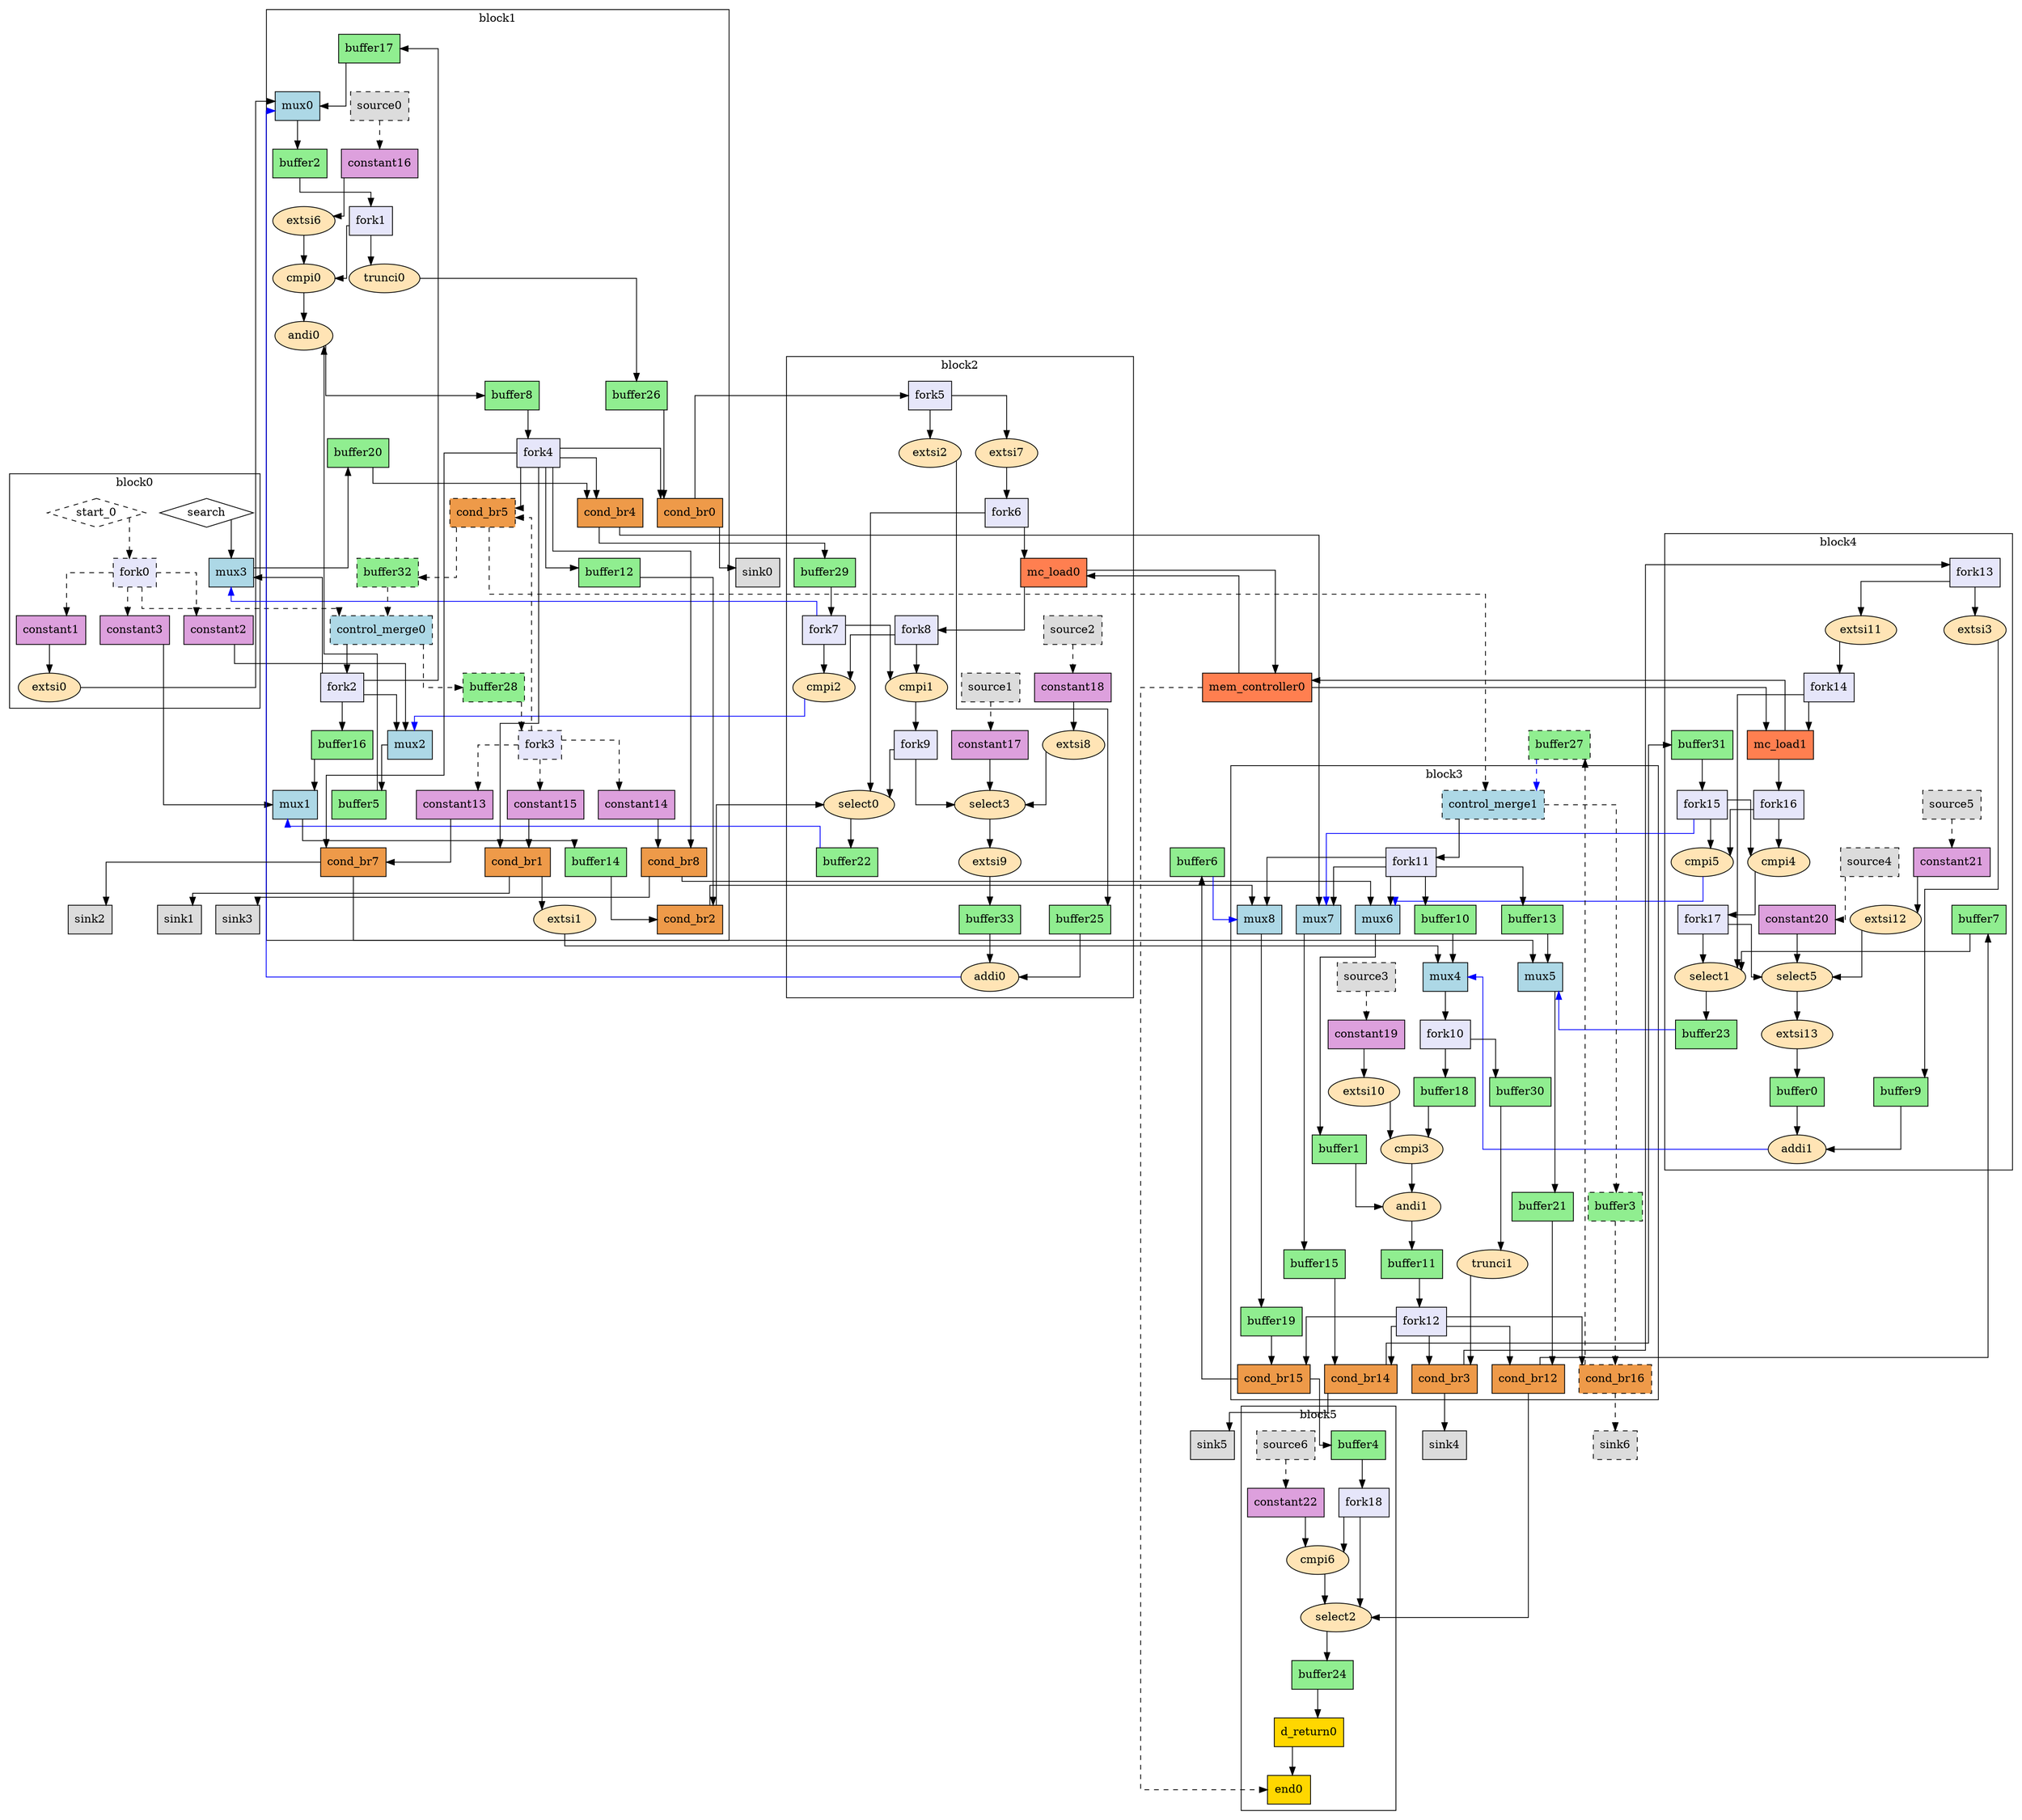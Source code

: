 digraph G {
	graph [bb="0,0,2161.9,2283",
		compound=true,
		splines=ortho
	];
	node [label="\N"];
	subgraph cluster0 {
		graph [bb="8,1393,264,1690",
			label=block0,
			lheight=0.23,
			lp="136,1677.8",
			lwidth=0.51
		];
		search	[bbID=1,
			height=0.5,
			in="in1:32",
			label=search,
			mlir_op="handshake.arg",
			out="out1:32",
			pos="207,1639.5",
			shape=diamond,
			type=Entry,
			width=1.3538];
		mux3	[bbID=2,
			delay="1.412 1.397 0.000 1.412 1.397 1.412 100.000 100.000",
			fillcolor=lightblue,
			height=0.5,
			in="in1?:1 in2:32 in3:32",
			label=mux3,
			mlir_op="handshake.mux",
			out="out1:32",
			pos="227,1563",
			shape=box,
			style=filled,
			type=Mux,
			width=0.75];
		search -> mux3	[from=out1,
			pos="e,227,1581.3 227,1628.5 227,1628.5 227,1592.8 227,1592.8",
			to=in3];
		start_0	[bbID=1,
			control=true,
			height=0.5,
			in="in1:0",
			label=start_0,
			mlir_op="handshake.arg",
			out="out1:0",
			pos="89,1639.5",
			shape=diamond,
			style=dashed,
			type=Entry,
			width=1.4141];
		fork0	[bbID=1,
			delay="0.000 0.100 0.100 100.000 100.000 100.000 100.000 100.000",
			fillcolor=lavender,
			height=0.5,
			in="in1:0",
			label=fork0,
			mlir_op="handshake.fork",
			out="out1:0 out2:0 out3:0 out4:0",
			pos="136,1563",
			shape=box,
			style="filled, dashed",
			type=Fork,
			width=0.75];
		start_0 -> fork0	[from=out1,
			pos="e,124.45,1581.3 124.45,1633.8 124.45,1633.8 124.45,1592.9 124.45,1592.9",
			style=dashed,
			to=in1];
		constant1	[bbID=1,
			delay="0.000 0.000 0.000 0.000 0.000 0.000 0.000 0.000",
			fillcolor=plum,
			height=0.5,
			in="in1:1",
			label=constant1,
			mlir_op="handshake.constant",
			out="out1:1",
			pos="50,1491",
			shape=box,
			style=filled,
			type=Constant,
			value="0x00000000",
			width=0.94097];
		fork0 -> constant1	[from=out4,
			pos="e,60.984,1509.2 108.92,1563 87.43,1563 60.984,1563 60.984,1563 60.984,1563 60.984,1520.7 60.984,1520.7",
			style=dashed,
			to=in1];
		constant2	[bbID=1,
			delay="0.000 0.000 0.000 0.000 0.000 0.000 0.000 0.000",
			fillcolor=plum,
			height=0.5,
			in="in1:1",
			label=constant2,
			mlir_op="handshake.constant",
			out="out1:1",
			pos="222,1491",
			shape=box,
			style=filled,
			type=Constant,
			value="0x1",
			width=0.94097];
		fork0 -> constant2	[from=out3,
			pos="e,194.06,1509.2 163.33,1563 178.39,1563 194.06,1563 194.06,1563 194.06,1563 194.06,1520.7 194.06,1520.7",
			style=dashed,
			to=in1];
		constant3	[bbID=1,
			delay="0.000 0.000 0.000 0.000 0.000 0.000 0.000 0.000",
			fillcolor=plum,
			height=0.5,
			in="in1:32",
			label=constant3,
			mlir_op="handshake.constant",
			out="out1:32",
			pos="136,1491",
			shape=box,
			style=filled,
			type=Constant,
			value="0xffffffff",
			width=0.94097];
		fork0 -> constant3	[from=out2,
			pos="e,127,1509.4 127,1544.8 127,1544.8 127,1520.9 127,1520.9",
			style=dashed,
			to=in1];
		extsi0	[II=1,
			bbID=1,
			delay="0.672 0.672 1.397 1.397 100.000 100.000 100.000 100.000",
			fillcolor=moccasin,
			height=0.5,
			in="in1:1",
			label=extsi0,
			latency=0,
			mlir_op="arith.extsi",
			op=sext_op,
			out="out1:9",
			pos="50,1419",
			shape=oval,
			style=filled,
			type=Operator,
			width=0.91462];
		constant1 -> extsi0	[from=out1,
			pos="e,50,1437.4 50,1472.8 50,1472.8 50,1448.9 50,1448.9",
			to=in1];
	}
	subgraph cluster2 {
		graph [bb="844,1028.5,1222,1838.5",
			label=block2,
			lheight=0.23,
			lp="1033,1826.2",
			lwidth=0.51
		];
		fork5	[bbID=3,
			delay="0.000 0.100 0.100 100.000 100.000 100.000 100.000 100.000",
			fillcolor=lavender,
			height=0.5,
			in="in1:8",
			label=fork5,
			mlir_op="handshake.fork",
			out="out1:8 out2:8",
			pos="1091,1788",
			shape=box,
			style=filled,
			type=Fork,
			width=0.75];
		extsi2	[II=1,
			bbID=3,
			delay="0.672 0.672 1.397 1.397 100.000 100.000 100.000 100.000",
			fillcolor=moccasin,
			height=0.5,
			in="in1:8",
			label=extsi2,
			latency=0,
			mlir_op="arith.extsi",
			op=sext_op,
			out="out1:9",
			pos="1091,1716",
			shape=oval,
			style=filled,
			type=Operator,
			width=0.91462];
		fork5 -> extsi2	[from=out1,
			pos="e,1100,1733.4 1100,1769.8 1100,1769.8 1100,1744.9 1100,1744.9",
			to=in1];
		extsi7	[II=1,
			bbID=3,
			delay="0.672 0.672 1.397 1.397 100.000 100.000 100.000 100.000",
			fillcolor=moccasin,
			height=0.5,
			in="in1:8",
			label=extsi7,
			latency=0,
			mlir_op="arith.extsi",
			op=sext_op,
			out="out1:32",
			pos="1175,1716",
			shape=oval,
			style=filled,
			type=Operator,
			width=0.91462];
		fork5 -> extsi7	[from=out2,
			pos="e,1175,1734.2 1118,1788 1142.6,1788 1175,1788 1175,1788 1175,1788 1175,1745.7 1175,1745.7",
			to=in1];
		buffer25	[bbID=3,
			delay="0.000 0.000 0.000 0.000 0.000 0.000 0.000 0.000",
			fillcolor=lightgreen,
			height=0.5,
			in="in1:9",
			label=buffer25,
			mlir_op="handshake.buffer",
			out="out1:9",
			pos="1166,1126.5",
			shape=box,
			slots=1,
			style=filled,
			transparent=false,
			type=Buffer,
			width=0.86806];
		extsi2 -> buffer25	[from=out1,
			pos="e,1134.6,1126 1113.5,1702.6 1113.5,1614.7 1113.5,1126 1113.5,1126 1113.5,1126 1123,1126 1123,1126",
			to=in1];
		fork6	[bbID=3,
			delay="0.000 0.100 0.100 100.000 100.000 100.000 100.000 100.000",
			fillcolor=lavender,
			height=0.5,
			in="in1:32",
			label=fork6,
			mlir_op="handshake.fork",
			out="out1:32 out2:32",
			pos="1175,1639.5",
			shape=box,
			style=filled,
			type=Fork,
			width=0.75];
		extsi7 -> fork6	[from=out1,
			pos="e,1175,1657.8 1175,1697.9 1175,1697.9 1175,1669.3 1175,1669.3",
			to=in1];
		addi0	[II=1,
			bbID=3,
			delay="2.047 1.397 1.400 1.409 100.000 100.000 100.000 100.000",
			fillcolor=moccasin,
			height=0.5,
			in="in1:9 in2:9",
			label=addi0,
			latency=0,
			mlir_op="arith.addi",
			op=add_op,
			out="out1:9",
			pos="1070,1054.5",
			shape=oval,
			style=filled,
			type=Operator,
			width=0.87197];
		buffer25 -> addi0	[from=out1,
			pos="e,1101.7,1054 1166,1108.2 1166,1086.7 1166,1054 1166,1054 1166,1054 1113.2,1054 1113.2,1054",
			to=in1];
		mc_load0	[II=1,
			bbID=3,
			delay="1.412 1.409 0.000 100.000 100.000 100.000 100.000 100.000",
			fillcolor=coral,
			height=0.5,
			in="in1:32 in2:32",
			label=mc_load0,
			latency=2,
			mlir_op="handshake.mc_load",
			op=mc_load_op,
			out="out1:32 out2:32",
			portId=0,
			pos="1179,1563",
			shape=box,
			style=filled,
			type=Operator,
			width=0.97222];
		fork6 -> mc_load0	[from=out2,
			pos="e,1175,1581.3 1175,1621.4 1175,1621.4 1175,1592.8 1175,1592.8",
			to=in2];
		select0	[II=1,
			bbID=3,
			delay="1.397 1.397 1.412 2.061 100.000 100.000 100.000 100.000",
			fillcolor=moccasin,
			height=0.5,
			in="in1?:1 in2+:32 in3-:32",
			label=select0,
			latency=0,
			mlir_op="arith.select",
			op=select_op,
			out="out1:32",
			pos="927,1270.5",
			shape=oval,
			style=filled,
			type=Operator,
			width=1.0141];
		fork6 -> select0	[from=out1,
			pos="e,929.73,1288.8 1147.8,1639 1084,1639 929.73,1639 929.73,1639 929.73,1639 929.73,1300.3 929.73,1300.3",
			to=in2];
		fork8	[bbID=3,
			delay="0.000 0.100 0.100 100.000 100.000 100.000 100.000 100.000",
			fillcolor=lavender,
			height=0.5,
			in="in1:32",
			label=fork8,
			mlir_op="handshake.fork",
			out="out1:32 out2:32",
			pos="992,1491",
			shape=box,
			style=filled,
			type=Fork,
			width=0.75];
		mc_load0 -> fork8	[from=out1,
			pos="e,992,1509.2 1143.8,1563 1089.7,1563 992,1563 992,1563 992,1563 992,1520.7 992,1520.7",
			to=in1];
		buffer22	[bbID=3,
			delay="0.000 0.000 0.000 0.000 0.000 0.000 0.000 0.000",
			fillcolor=lightgreen,
			height=0.5,
			in="in1:32",
			label=buffer22,
			mlir_op="handshake.buffer",
			out="out1:32",
			pos="924,1198.5",
			shape=box,
			slots=1,
			style=filled,
			transparent=false,
			type=Buffer,
			width=0.86806];
		select0 -> buffer22	[from=out1,
			pos="e,934.42,1216.8 934.42,1252.7 934.42,1252.7 934.42,1228.4 934.42,1228.4",
			to=in1];
		buffer29	[bbID=3,
			delay="0.000 0.000 0.000 0.000 0.000 0.000 0.000 0.000",
			fillcolor=lightgreen,
			height=0.5,
			in="in1:32",
			label=buffer29,
			mlir_op="handshake.buffer",
			out="out1:32",
			pos="885,1563",
			shape=box,
			slots=1,
			style=filled,
			transparent=false,
			type=Buffer,
			width=0.86806];
		fork7	[bbID=3,
			delay="0.000 0.100 0.100 100.000 100.000 100.000 100.000 100.000",
			fillcolor=lavender,
			height=0.5,
			in="in1:32",
			label=fork7,
			mlir_op="handshake.fork",
			out="out1:32 out2:32 out3:32",
			pos="885,1491",
			shape=box,
			style=filled,
			type=Fork,
			width=0.75];
		buffer29 -> fork7	[from=out1,
			pos="e,894,1509.4 894,1544.8 894,1544.8 894,1520.9 894,1520.9",
			to=in1];
		cmpi1	[II=1,
			bbID=3,
			delay="1.907 1.397 1.400 1.409 100.000 100.000 100.000 100.000",
			fillcolor=moccasin,
			height=0.5,
			in="in1:32 in2:32",
			label=cmpi1,
			latency=0,
			mlir_op="arith.cmpi==",
			op=icmp_eq_op,
			out="out1:1",
			pos="992,1419",
			shape=oval,
			style=filled,
			type=Operator,
			width=0.95727];
		fork7 -> cmpi1	[from=out3,
			pos="e,961.27,1427.6 912.1,1497 934.03,1497 961.27,1497 961.27,1497 961.27,1497 961.27,1439.2 961.27,1439.2",
			to=in2];
		cmpi2	[II=1,
			bbID=3,
			delay="1.907 1.397 1.400 1.409 100.000 100.000 100.000 100.000",
			fillcolor=moccasin,
			height=0.5,
			in="in1:32 in2:32",
			label=cmpi2,
			latency=0,
			mlir_op="arith.cmpi!=",
			op=icmp_ne_op,
			out="out1:1",
			pos="886,1419",
			shape=oval,
			style=filled,
			type=Operator,
			width=0.95727];
		fork7 -> cmpi2	[from=out2,
			pos="e,885,1437.4 885,1472.8 885,1472.8 885,1448.9 885,1448.9",
			to=in2];
		fork9	[bbID=3,
			delay="0.000 0.100 0.100 100.000 100.000 100.000 100.000 100.000",
			fillcolor=lavender,
			height=0.5,
			in="in1:1",
			label=fork9,
			mlir_op="handshake.fork",
			out="out1:1 out2:1",
			pos="988,1347",
			shape=box,
			style=filled,
			type=Fork,
			width=0.75];
		cmpi1 -> fork9	[from=out1,
			pos="e,988,1365.4 988,1400.8 988,1400.8 988,1376.9 988,1376.9",
			to=in1];
		source1	[bbID=3,
			delay="0.000 0.000 0.000 0.000 0.000 0.000 0.000 0.000",
			fillcolor=gainsboro,
			height=0.5,
			label=source1,
			mlir_op="handshake.source",
			out="out1:0",
			pos="1073,1419",
			shape=box,
			style="filled, dashed",
			type=Source,
			width=0.80556];
		constant17	[bbID=3,
			delay="0.000 0.000 0.000 0.000 0.000 0.000 0.000 0.000",
			fillcolor=plum,
			height=0.5,
			in="in1:3",
			label=constant17,
			mlir_op="handshake.constant",
			out="out1:3",
			pos="1070,1347",
			shape=box,
			style=filled,
			type=Constant,
			value="0x00000002",
			width=1.0347];
		source1 -> constant17	[from=out1,
			pos="e,1073,1365.4 1073,1400.8 1073,1400.8 1073,1376.9 1073,1376.9",
			style=dashed,
			to=in1];
		select3	[II=1,
			bbID=3,
			delay="1.397 1.397 1.412 2.061 100.000 100.000 100.000 100.000",
			fillcolor=moccasin,
			height=0.5,
			in="in1?:1 in2+:3 in3-:3",
			label=select3,
			latency=0,
			mlir_op="arith.select",
			op=select_op,
			out="out1:3",
			pos="1070,1270.5",
			shape=oval,
			style=filled,
			type=Operator,
			width=1.0141];
		constant17 -> select3	[from=out1,
			pos="e,1070,1288.8 1070,1328.9 1070,1328.9 1070,1300.3 1070,1300.3",
			to=in3];
		extsi9	[II=1,
			bbID=3,
			delay="0.672 0.672 1.397 1.397 100.000 100.000 100.000 100.000",
			fillcolor=moccasin,
			height=0.5,
			in="in1:3",
			label=extsi9,
			latency=0,
			mlir_op="arith.extsi",
			op=sext_op,
			out="out1:9",
			pos="1070,1198.5",
			shape=oval,
			style=filled,
			type=Operator,
			width=0.91462];
		select3 -> extsi9	[from=out1,
			pos="e,1070,1216.9 1070,1252.3 1070,1252.3 1070,1228.4 1070,1228.4",
			to=in1];
		source2	[bbID=3,
			delay="0.000 0.000 0.000 0.000 0.000 0.000 0.000 0.000",
			fillcolor=gainsboro,
			height=0.5,
			label=source2,
			mlir_op="handshake.source",
			out="out1:0",
			pos="1157,1491",
			shape=box,
			style="filled, dashed",
			type=Source,
			width=0.80556];
		constant18	[bbID=3,
			delay="0.000 0.000 0.000 0.000 0.000 0.000 0.000 0.000",
			fillcolor=plum,
			height=0.5,
			in="in1:1",
			label=constant18,
			mlir_op="handshake.constant",
			out="out1:1",
			pos="1157,1419",
			shape=box,
			style=filled,
			type=Constant,
			value="0x00000000",
			width=1.0347];
		source2 -> constant18	[from=out1,
			pos="e,1157,1437.4 1157,1472.8 1157,1472.8 1157,1448.9 1157,1448.9",
			style=dashed,
			to=in1];
		extsi8	[II=1,
			bbID=3,
			delay="0.672 0.672 1.397 1.397 100.000 100.000 100.000 100.000",
			fillcolor=moccasin,
			height=0.5,
			in="in1:1",
			label=extsi8,
			latency=0,
			mlir_op="arith.extsi",
			op=sext_op,
			out="out1:3",
			pos="1158,1347",
			shape=oval,
			style=filled,
			type=Operator,
			width=0.91462];
		constant18 -> extsi8	[from=out1,
			pos="e,1158,1365.4 1158,1400.8 1158,1400.8 1158,1376.9 1158,1376.9",
			to=in1];
		extsi8 -> select3	[from=out1,
			pos="e,1106.9,1270 1129.9,1337.2 1129.9,1316.5 1129.9,1270 1129.9,1270 1129.9,1270 1118.4,1270 1118.4,1270",
			to=in2];
		fork8 -> cmpi1	[from=out2,
			pos="e,992,1437.4 992,1472.8 992,1472.8 992,1448.9 992,1448.9",
			to=in1];
		fork8 -> cmpi2	[from=out1,
			pos="e,920.76,1419 964.57,1485 951.64,1485 939,1485 939,1485 939,1485 939,1419 939,1419 939,1419 932.27,1419 932.27,1419",
			to=in1];
		fork9 -> select0	[from=out2,
			pos="e,948.27,1285.5 960.84,1341 953.86,1341 948.27,1341 948.27,1341 948.27,1341 948.27,1297 948.27,1297",
			to=in1];
		fork9 -> select3	[from=out1,
			pos="e,1033.4,1270 989.25,1328.8 989.25,1306 989.25,1270 989.25,1270 989.25,1270 1021.9,1270 1021.9,1270",
			to=in1];
		buffer33	[bbID=3,
			delay="0.000 0.000 0.000 0.000 0.000 0.000 0.000 0.000",
			fillcolor=lightgreen,
			height=0.5,
			in="in1:9",
			label=buffer33,
			mlir_op="handshake.buffer",
			out="out1:9",
			pos="1070,1126.5",
			shape=box,
			slots=1,
			style=filled,
			transparent=false,
			type=Buffer,
			width=0.86806];
		extsi9 -> buffer33	[from=out1,
			pos="e,1070,1144.9 1070,1180.3 1070,1180.3 1070,1156.4 1070,1156.4",
			to=in1];
		buffer33 -> addi0	[from=out1,
			pos="e,1070,1072.9 1070,1108.3 1070,1108.3 1070,1084.4 1070,1084.4",
			to=in2];
	}
	subgraph cluster4 {
		graph [bb="1716,812.5,2096,1613.5",
			label=block4,
			lheight=0.23,
			lp="1906,1601.2",
			lwidth=0.51
		];
		fork13	[bbID=5,
			delay="0.000 0.100 0.100 100.000 100.000 100.000 100.000 100.000",
			fillcolor=lavender,
			height=0.5,
			in="in1:8",
			label=fork13,
			mlir_op="handshake.fork",
			out="out1:8 out2:8",
			pos="2055,1563",
			shape=box,
			style=filled,
			type=Fork,
			width=0.75];
		extsi3	[II=1,
			bbID=5,
			delay="0.672 0.672 1.397 1.397 100.000 100.000 100.000 100.000",
			fillcolor=moccasin,
			height=0.5,
			in="in1:8",
			label=extsi3,
			latency=0,
			mlir_op="arith.extsi",
			op=sext_op,
			out="out1:9",
			pos="2055,1491",
			shape=oval,
			style=filled,
			type=Operator,
			width=0.91462];
		fork13 -> extsi3	[from=out1,
			pos="e,2055,1509.4 2055,1544.8 2055,1544.8 2055,1520.9 2055,1520.9",
			to=in1];
		extsi11	[II=1,
			bbID=5,
			delay="0.672 0.672 1.397 1.397 100.000 100.000 100.000 100.000",
			fillcolor=moccasin,
			height=0.5,
			in="in1:8",
			label=extsi11,
			latency=0,
			mlir_op="arith.extsi",
			op=sext_op,
			out="out1:32",
			pos="1967,1491",
			shape=oval,
			style=filled,
			type=Operator,
			width=1.0426];
		fork13 -> extsi11	[from=out2,
			pos="e,1967,1509.4 2027.6,1557 2001.8,1557 1967,1557 1967,1557 1967,1557 1967,1520.9 1967,1520.9",
			to=in1];
		buffer9	[bbID=5,
			delay="0.000 0.000 0.000 0.000 0.000 0.000 0.000 0.000",
			fillcolor=lightgreen,
			height=0.5,
			in="in1:9",
			label=buffer9,
			mlir_op="handshake.buffer",
			out="out1:9",
			pos="1976,910.5",
			shape=box,
			slots=1,
			style=filled,
			transparent=false,
			type=Buffer,
			width=0.77431];
		extsi3 -> buffer9	[from=out1,
			pos="e,2000.4,928.9 2067.9,1474.1 2067.9,1405.3 2067.9,1150 2067.9,1150 2067.9,1150 2000.4,1150 2000.4,1150 2000.4,1150 2000.4,940.41 \
2000.4,940.41",
			to=in1];
		fork14	[bbID=5,
			delay="0.000 0.100 0.100 100.000 100.000 100.000 100.000 100.000",
			fillcolor=lavender,
			height=0.5,
			in="in1:32",
			label=fork14,
			mlir_op="handshake.fork",
			out="out1:32 out2:32",
			pos="1967,1419",
			shape=box,
			style=filled,
			type=Fork,
			width=0.75];
		extsi11 -> fork14	[from=out1,
			pos="e,1967,1437.4 1967,1472.8 1967,1472.8 1967,1448.9 1967,1448.9",
			to=in1];
		addi1	[II=1,
			bbID=5,
			delay="2.047 1.397 1.400 1.409 100.000 100.000 100.000 100.000",
			fillcolor=moccasin,
			height=0.5,
			in="in1:9 in2:9",
			label=addi1,
			latency=0,
			mlir_op="arith.addi",
			op=add_op,
			out="out1:9",
			pos="1865,838.5",
			shape=oval,
			style=filled,
			type=Operator,
			width=0.87197];
		buffer9 -> addi1	[from=out1,
			pos="e,1896.8,838 1976,892.21 1976,870.73 1976,838 1976,838 1976,838 1908.3,838 1908.3,838",
			to=in1];
		mc_load1	[II=1,
			bbID=5,
			delay="1.412 1.409 0.000 100.000 100.000 100.000 100.000 100.000",
			fillcolor=coral,
			height=0.5,
			in="in1:32 in2:32",
			label=mc_load1,
			latency=2,
			mlir_op="handshake.mc_load",
			op=mc_load_op,
			out="out1:32 out2:32",
			portId=0,
			pos="1841,1347",
			shape=box,
			style=filled,
			type=Operator,
			width=0.97222];
		fork14 -> mc_load1	[from=out2,
			pos="e,1858.5,1365.2 1939.6,1410 1907.5,1410 1858.5,1410 1858.5,1410 1858.5,1410 1858.5,1376.7 1858.5,1376.7",
			to=in2];
		select1	[II=1,
			bbID=5,
			delay="1.397 1.397 1.412 2.061 100.000 100.000 100.000 100.000",
			fillcolor=moccasin,
			height=0.5,
			in="in1?:1 in2+:32 in3-:32",
			label=select1,
			latency=0,
			mlir_op="arith.select",
			op=select_op,
			out="out1:32",
			pos="1957,1054.5",
			shape=oval,
			style=filled,
			type=Operator,
			width=1.0141];
		fork14 -> select1	[from=out1,
			pos="e,1993.8,1054 1994.2,1419 2033.2,1419 2100.1,1419 2100.1,1419 2100.1,1419 2100.1,1054 2100.1,1054 2100.1,1054 2005.4,1054 2005.4,\
1054",
			to=in2];
		fork16	[bbID=5,
			delay="0.000 0.100 0.100 100.000 100.000 100.000 100.000 100.000",
			fillcolor=lavender,
			height=0.5,
			in="in1:32",
			label=fork16,
			mlir_op="handshake.fork",
			out="out1:32 out2:32",
			pos="1841,1270.5",
			shape=box,
			style=filled,
			type=Fork,
			width=0.75];
		mc_load1 -> fork16	[from=out1,
			pos="e,1841,1288.8 1841,1328.9 1841,1328.9 1841,1300.3 1841,1300.3",
			to=in1];
		buffer23	[bbID=5,
			delay="0.000 0.000 0.000 0.000 0.000 0.000 0.000 0.000",
			fillcolor=lightgreen,
			height=0.5,
			in="in1:32",
			label=buffer23,
			mlir_op="handshake.buffer",
			out="out1:32",
			pos="1768,982.5",
			shape=box,
			slots=1,
			style=filled,
			transparent=false,
			type=Buffer,
			width=0.86806];
		select1 -> buffer23	[from=out1,
			pos="e,1768,1000.7 1934.3,1040.1 1934.3,1029.9 1934.3,1018 1934.3,1018 1934.3,1018 1768,1018 1768,1018 1768,1018 1768,1012.2 1768,1012.2",
			to=in1];
		buffer31	[bbID=5,
			delay="0.000 0.000 0.000 0.000 0.000 0.000 0.000 0.000",
			fillcolor=lightgreen,
			height=0.5,
			in="in1:32",
			label=buffer31,
			mlir_op="handshake.buffer",
			out="out1:32",
			pos="1966,1347",
			shape=box,
			slots=1,
			style=filled,
			transparent=false,
			type=Buffer,
			width=0.86806];
		fork15	[bbID=5,
			delay="0.000 0.100 0.100 100.000 100.000 100.000 100.000 100.000",
			fillcolor=lavender,
			height=0.5,
			in="in1:32",
			label=fork15,
			mlir_op="handshake.fork",
			out="out1:32 out2:32 out3:32",
			pos="1762,1270.5",
			shape=box,
			style=filled,
			type=Fork,
			width=0.75];
		buffer31 -> fork15	[from=out1,
			pos="e,1762,1288.8 1949.4,1328.9 1949.4,1318.7 1949.4,1308 1949.4,1308 1949.4,1308 1762,1308 1762,1308 1762,1308 1762,1300.3 1762,1300.3",
			to=in1];
		cmpi4	[II=1,
			bbID=5,
			delay="1.907 1.397 1.400 1.409 100.000 100.000 100.000 100.000",
			fillcolor=moccasin,
			height=0.5,
			in="in1:32 in2:32",
			label=cmpi4,
			latency=0,
			mlir_op="arith.cmpi==",
			op=icmp_eq_op,
			out="out1:1",
			pos="1845,1198.5",
			shape=oval,
			style=filled,
			type=Operator,
			width=0.95727];
		fork15 -> cmpi4	[from=out3,
			pos="e,1812.4,1192 1789.3,1264 1796.7,1264 1802.6,1264 1802.6,1264 1802.6,1264 1802.6,1192 1802.6,1192 1802.6,1192 1803.6,1192 1803.6,\
1192",
			to=in2];
		cmpi5	[II=1,
			bbID=5,
			delay="1.907 1.397 1.400 1.409 100.000 100.000 100.000 100.000",
			fillcolor=moccasin,
			height=0.5,
			in="in1:32 in2:32",
			label=cmpi5,
			latency=0,
			mlir_op="arith.cmpi!=",
			op=icmp_ne_op,
			out="out1:1",
			pos="1758,1198.5",
			shape=oval,
			style=filled,
			type=Operator,
			width=0.95727];
		fork15 -> cmpi5	[from=out2,
			pos="e,1771,1215.4 1771,1252.3 1771,1252.3 1771,1226.9 1771,1226.9",
			to=in2];
		fork17	[bbID=5,
			delay="0.000 0.100 0.100 100.000 100.000 100.000 100.000 100.000",
			fillcolor=lavender,
			height=0.5,
			in="in1:1",
			label=fork17,
			mlir_op="handshake.fork",
			out="out1:1 out2:1",
			pos="1947,1126.5",
			shape=box,
			style=filled,
			type=Fork,
			width=0.75];
		cmpi4 -> fork17	[from=out1,
			pos="e,1946.1,1144.8 1853.6,1180.8 1853.6,1165.9 1853.6,1147 1853.6,1147 1853.6,1147 1946.1,1147 1946.1,1147 1946.1,1147 1946.1,1146.8 \
1946.1,1146.8",
			to=in1];
		source4	[bbID=5,
			delay="0.000 0.000 0.000 0.000 0.000 0.000 0.000 0.000",
			fillcolor=gainsboro,
			height=0.5,
			label=source4,
			mlir_op="handshake.source",
			out="out1:0",
			pos="2019,1198.5",
			shape=box,
			style="filled, dashed",
			type=Source,
			width=0.80556];
		constant20	[bbID=5,
			delay="0.000 0.000 0.000 0.000 0.000 0.000 0.000 0.000",
			fillcolor=plum,
			height=0.5,
			in="in1:3",
			label=constant20,
			mlir_op="handshake.constant",
			out="out1:3",
			pos="1865,1126.5",
			shape=box,
			style=filled,
			type=Constant,
			value="0x00000002",
			width=1.0347];
		source4 -> constant20	[from=out1,
			pos="e,1888.6,1144.8 1997,1180.1 1997,1167.1 1997,1152 1997,1152 1997,1152 1888.6,1152 1888.6,1152 1888.6,1152 1888.6,1151.3 1888.6,1151.3",
			style=dashed,
			to=in1];
		select5	[II=1,
			bbID=5,
			delay="1.397 1.397 1.412 2.061 100.000 100.000 100.000 100.000",
			fillcolor=moccasin,
			height=0.5,
			in="in1?:1 in2+:3 in3-:3",
			label=select5,
			latency=0,
			mlir_op="arith.select",
			op=select_op,
			out="out1:3",
			pos="1865,1054.5",
			shape=oval,
			style=filled,
			type=Operator,
			width=1.0141];
		constant20 -> select5	[from=out1,
			pos="e,1865,1072.9 1865,1108.3 1865,1108.3 1865,1084.4 1865,1084.4",
			to=in3];
		extsi13	[II=1,
			bbID=5,
			delay="0.672 0.672 1.397 1.397 100.000 100.000 100.000 100.000",
			fillcolor=moccasin,
			height=0.5,
			in="in1:3",
			label=extsi13,
			latency=0,
			mlir_op="arith.extsi",
			op=sext_op,
			out="out1:9",
			pos="1865,982.5",
			shape=oval,
			style=filled,
			type=Operator,
			width=1.0426];
		select5 -> extsi13	[from=out1,
			pos="e,1865,1000.9 1865,1036.3 1865,1036.3 1865,1012.4 1865,1012.4",
			to=in1];
		source5	[bbID=5,
			delay="0.000 0.000 0.000 0.000 0.000 0.000 0.000 0.000",
			fillcolor=gainsboro,
			height=0.5,
			label=source5,
			mlir_op="handshake.source",
			out="out1:0",
			pos="1935,1270.5",
			shape=box,
			style="filled, dashed",
			type=Source,
			width=0.80556];
		constant21	[bbID=5,
			delay="0.000 0.000 0.000 0.000 0.000 0.000 0.000 0.000",
			fillcolor=plum,
			height=0.5,
			in="in1:1",
			label=constant21,
			mlir_op="handshake.constant",
			out="out1:1",
			pos="1935,1198.5",
			shape=box,
			style=filled,
			type=Constant,
			value="0x00000000",
			width=1.0347];
		source5 -> constant21	[from=out1,
			pos="e,1935,1216.9 1935,1252.3 1935,1252.3 1935,1228.4 1935,1228.4",
			style=dashed,
			to=in1];
		extsi12	[II=1,
			bbID=5,
			delay="0.672 0.672 1.397 1.397 100.000 100.000 100.000 100.000",
			fillcolor=moccasin,
			height=0.5,
			in="in1:1",
			label=extsi12,
			latency=0,
			mlir_op="arith.extsi",
			op=sext_op,
			out="out1:3",
			pos="1772,1126.5",
			shape=oval,
			style=filled,
			type=Operator,
			width=1.0426];
		constant21 -> extsi12	[from=out1,
			pos="e,1795.8,1140.8 1908.4,1180.1 1908.4,1168.2 1908.4,1155 1908.4,1155 1908.4,1155 1795.8,1155 1795.8,1155 1795.8,1155 1795.8,1152.3 \
1795.8,1152.3",
			to=in1];
		extsi12 -> select5	[from=out1,
			pos="e,1828.3,1054 1804.4,1117 1804.4,1097.4 1804.4,1054 1804.4,1054 1804.4,1054 1816.8,1054 1816.8,1054",
			to=in2];
		fork16 -> cmpi4	[from=out2,
			pos="e,1841,1216.4 1841,1252.3 1841,1252.3 1841,1227.9 1841,1227.9",
			to=in1];
		fork16 -> cmpi5	[from=out1,
			pos="e,1791.3,1204 1813.8,1276 1805.9,1276 1799.2,1276 1799.2,1276 1799.2,1276 1799.2,1204 1799.2,1204 1799.2,1204 1798.4,1204 1798.4,\
1204",
			to=in1];
		fork17 -> select1	[from=out2,
			pos="e,1947.2,1071.9 1947.2,1108.3 1947.2,1108.3 1947.2,1083.4 1947.2,1083.4",
			to=in1];
		fork17 -> select5	[from=out1,
			pos="e,1901.8,1054 1919.6,1126 1916.4,1126 1914.2,1126 1914.2,1126 1914.2,1126 1914.2,1054 1914.2,1054 1914.2,1054 1912.9,1054 1912.9,\
1054",
			to=in1];
		buffer7	[bbID=5,
			delay="0.000 0.000 0.000 0.000 0.000 0.000 0.000 0.000",
			fillcolor=lightgreen,
			height=0.5,
			in="in1:32",
			label=buffer7,
			mlir_op="handshake.buffer",
			out="out1:32",
			pos="2060,1126.5",
			shape=box,
			slots=1,
			style=filled,
			transparent=false,
			type=Buffer,
			width=0.77431];
		buffer7 -> select1	[from=out1,
			pos="e,1982,1067.9 2031.8,1126 2009.5,1126 1982,1126 1982,1126 1982,1126 1982,1079.5 1982,1079.5",
			to=in3];
		buffer0	[bbID=5,
			delay="0.000 0.000 0.000 0.000 0.000 0.000 0.000 0.000",
			fillcolor=lightgreen,
			height=0.5,
			in="in1:9",
			label=buffer0,
			mlir_op="handshake.buffer",
			out="out1:9",
			pos="1865,910.5",
			shape=box,
			slots=1,
			style=filled,
			transparent=false,
			type=Buffer,
			width=0.77431];
		extsi13 -> buffer0	[from=out1,
			pos="e,1865,928.91 1865,964.33 1865,964.33 1865,940.43 1865,940.43",
			to=in1];
		buffer0 -> addi1	[from=out1,
			pos="e,1865,856.91 1865,892.33 1865,892.33 1865,868.43 1865,868.43",
			to=in2];
	}
	subgraph cluster1 {
		graph [bb="334,1100.5,836,2275",
			label=block1,
			lheight=0.23,
			lp="585,2262.8",
			lwidth=0.51
		];
		buffer17	[bbID=2,
			delay="0.000 0.000 0.000 0.000 0.000 0.000 0.000 0.000",
			fillcolor=lightgreen,
			height=0.5,
			in="in1:1",
			label=buffer17,
			mlir_op="handshake.buffer",
			out="out1:1",
			pos="453,2224.5",
			shape=box,
			slots=1,
			style=filled,
			transparent=true,
			type=Buffer,
			width=0.86806];
		mux0	[bbID=2,
			delay="1.412 1.397 0.000 1.412 1.397 1.412 100.000 100.000",
			fillcolor=lightblue,
			height=0.5,
			in="in1?:1 in2:9 in3:9",
			label=mux0,
			mlir_op="handshake.mux",
			out="out1:9",
			pos="379,2152.5",
			shape=box,
			style=filled,
			type=Mux,
			width=0.75];
		buffer17 -> mux0	[from=out1,
			pos="e,406.25,2152 425.39,2206.2 425.39,2184.7 425.39,2152 425.39,2152 425.39,2152 417.76,2152 417.76,2152",
			to=in1];
		buffer2	[bbID=2,
			delay="0.000 0.000 0.000 0.000 0.000 0.000 0.000 0.000",
			fillcolor=lightgreen,
			height=0.5,
			in="in1:9",
			label=buffer2,
			mlir_op="handshake.buffer",
			out="out1:9",
			pos="382,2080.5",
			shape=box,
			slots=1,
			style=filled,
			transparent=false,
			type=Buffer,
			width=0.77431];
		mux0 -> buffer2	[from=out1,
			pos="e,380.06,2098.9 380.06,2134.3 380.06,2134.3 380.06,2110.4 380.06,2110.4",
			to=in1];
		fork1	[bbID=2,
			delay="0.000 0.100 0.100 100.000 100.000 100.000 100.000 100.000",
			fillcolor=lavender,
			height=0.5,
			in="in1:9",
			label=fork1,
			mlir_op="handshake.fork",
			out="out1:9 out2:9",
			pos="392,2008.5",
			shape=box,
			style=filled,
			type=Fork,
			width=0.75];
		buffer2 -> fork1	[from=out1,
			pos="e,387.44,2026.9 387.44,2062.3 387.44,2062.3 387.44,2038.4 387.44,2038.4",
			to=in1];
		trunci0	[II=1,
			bbID=2,
			delay="0.000 0.000 0.000 0.000 0.000 0.000 0.000 0.000",
			fillcolor=moccasin,
			height=0.5,
			in="in1:9",
			label=trunci0,
			latency=0,
			mlir_op="arith.trunci",
			op=trunc_op,
			out="out1:8",
			pos="392,1936.5",
			shape=oval,
			style=filled,
			type=Operator,
			width=1.0284];
		fork1 -> trunci0	[from=out1,
			pos="e,392,1954.9 392,1990.3 392,1990.3 392,1966.4 392,1966.4",
			to=in1];
		cmpi0	[II=1,
			bbID=2,
			delay="1.808 1.397 1.400 1.409 100.000 100.000 100.000 100.000",
			fillcolor=moccasin,
			height=0.5,
			in="in1:9 in2:9",
			label=cmpi0,
			latency=0,
			mlir_op="arith.cmpi<",
			op=icmp_ult_op,
			out="out1:1",
			pos="481,1936.5",
			shape=oval,
			style=filled,
			type=Operator,
			width=0.95727];
		fork1 -> cmpi0	[from=out2,
			pos="e,446.29,1936 419.35,2008 428.49,2008 436.39,2008 436.39,2008 436.39,2008 436.39,1936 436.39,1936 436.39,1936 437.38,1936 437.38,\
1936",
			to=in1];
		buffer26	[bbID=2,
			delay="0.000 0.000 0.000 0.000 0.000 0.000 0.000 0.000",
			fillcolor=lightgreen,
			height=0.5,
			in="in1:8",
			label=buffer26,
			mlir_op="handshake.buffer",
			out="out1:8",
			pos="438,1788",
			shape=box,
			slots=1,
			style=filled,
			transparent=true,
			type=Buffer,
			width=0.86806];
		trunci0 -> buffer26	[from=out1,
			pos="e,417.89,1806.4 417.89,1923.3 417.89,1923.3 417.89,1817.9 417.89,1817.9",
			to=in1];
		andi0	[II=1,
			bbID=2,
			delay="1.397 1.397 1.400 1.409 100.000 100.000 100.000 100.000",
			fillcolor=moccasin,
			height=0.5,
			in="in1:1 in2:1",
			label=andi0,
			latency=0,
			mlir_op="arith.andi",
			op=and_op,
			out="out1:1",
			pos="481,1864.5",
			shape=oval,
			style=filled,
			type=Operator,
			width=0.87197];
		cmpi0 -> andi0	[from=out1,
			pos="e,481,1882.9 481,1918.3 481,1918.3 481,1894.4 481,1894.4",
			to=in1];
		cond_br0	[bbID=2,
			delay="0.000 1.409 1.411 1.412 1.400 1.412 100.000 100.000",
			fillcolor=tan2,
			height=0.5,
			in="in1:8 in2?:1",
			label=cond_br0,
			mlir_op="handshake.cond_br",
			out="out1+:8 out2-:8",
			pos="500,1639.5",
			shape=box,
			style=filled,
			type=Branch,
			width=0.93056];
		buffer26 -> cond_br0	[from=out1,
			pos="e,481.17,1657.7 469.37,1788 476.07,1788 481.17,1788 481.17,1788 481.17,1788 481.17,1669.2 481.17,1669.2",
			to=in1];
		buffer16	[bbID=2,
			delay="0.000 0.000 0.000 0.000 0.000 0.000 0.000 0.000",
			fillcolor=lightgreen,
			height=0.5,
			in="in1:1",
			label=buffer16,
			mlir_op="handshake.buffer",
			out="out1:1",
			pos="373,1347",
			shape=box,
			slots=1,
			style=filled,
			transparent=true,
			type=Buffer,
			width=0.86806];
		mux1	[bbID=2,
			delay="1.412 1.397 0.000 1.412 1.397 1.412 100.000 100.000",
			fillcolor=lightblue,
			height=0.5,
			in="in1?:1 in2:32 in3:32",
			label=mux1,
			mlir_op="handshake.mux",
			out="out1:32",
			pos="369,1270.5",
			shape=box,
			style=filled,
			type=Mux,
			width=0.75];
		buffer16 -> mux1	[from=out1,
			pos="e,369,1288.8 369,1328.9 369,1328.9 369,1300.3 369,1300.3",
			to=in1];
		buffer14	[bbID=2,
			delay="0.000 0.000 0.000 0.000 0.000 0.000 0.000 0.000",
			fillcolor=lightgreen,
			height=0.5,
			in="in1:32",
			label=buffer14,
			mlir_op="handshake.buffer",
			out="out1:32",
			pos="564,1198.5",
			shape=box,
			slots=1,
			style=filled,
			transparent=false,
			type=Buffer,
			width=0.86806];
		mux1 -> buffer14	[from=out1,
			pos="e,557.5,1216.9 378,1252.3 378,1239.6 378,1225 378,1225 378,1225 557.5,1225 557.5,1225 557.5,1225 557.5,1224.2 557.5,1224.2",
			to=in1];
		cond_br2	[bbID=2,
			delay="0.000 1.409 1.411 1.412 1.400 1.412 100.000 100.000",
			fillcolor=tan2,
			height=0.5,
			in="in1:32 in2?:1",
			label=cond_br2,
			mlir_op="handshake.cond_br",
			out="out1+:32 out2-:32",
			pos="794,1126.5",
			shape=box,
			style=filled,
			type=Branch,
			width=0.93056];
		buffer14 -> cond_br2	[from=out1,
			pos="e,770.5,1144.8 581.16,1180.1 581.16,1169.4 581.16,1158 581.16,1158 581.16,1158 770.5,1158 770.5,1158 770.5,1158 770.5,1156.3 770.5,\
1156.3",
			to=in1];
		mux2	[bbID=2,
			delay="1.410 1.397 0.000 1.412 1.397 1.412 100.000 100.000",
			fillcolor=lightblue,
			height=0.5,
			in="in1?:1 in2:1 in3:1",
			label=mux2,
			mlir_op="handshake.mux",
			out="out1:1",
			pos="469,1347",
			shape=box,
			style=filled,
			type=Mux,
			width=0.75];
		buffer5	[bbID=2,
			delay="0.000 0.000 0.000 0.000 0.000 0.000 0.000 0.000",
			fillcolor=lightgreen,
			height=0.5,
			in="in1:1",
			label=buffer5,
			mlir_op="handshake.buffer",
			out="out1:1",
			pos="442,1270.5",
			shape=box,
			slots=1,
			style=filled,
			transparent=false,
			type=Buffer,
			width=0.77431];
		mux2 -> buffer5	[from=out1,
			pos="e,455.94,1288.8 455.94,1328.9 455.94,1328.9 455.94,1300.3 455.94,1300.3",
			to=in1];
		buffer5 -> andi0	[from=out1,
			pos="e,475.21,1846.5 413.82,1270 411.74,1270 410.44,1270 410.44,1270 410.44,1270 410.44,1722 410.44,1722 410.44,1722 475.21,1722 475.21,\
1722 475.21,1722 475.21,1834.9 475.21,1834.9",
			to=in2];
		buffer32	[bbID=2,
			delay="0.000 0.000 0.000 0.000 0.000 0.000 0.000 0.000",
			fillcolor=lightgreen,
			height=0.5,
			in="in1:0",
			label=buffer32,
			mlir_op="handshake.buffer",
			out="out1:0",
			pos="587,1563",
			shape=box,
			slots=1,
			style="filled, dashed",
			transparent=true,
			type=Buffer,
			width=0.86806];
		control_merge0	[bbID=2,
			delay="0.000 1.397 0.000 100.000 100.000 100.000 100.000 100.000",
			fillcolor=lightblue,
			height=0.5,
			in="in1:0 in2:0",
			label=control_merge0,
			mlir_op="handshake.control_merge",
			out="out1:0 out2?:1",
			pos="585,1491",
			shape=box,
			style="filled, dashed",
			type=CntrlMerge,
			width=1.4201];
		buffer32 -> control_merge0	[from=out1,
			pos="e,587,1509.4 587,1544.8 587,1544.8 587,1520.9 587,1520.9",
			style=dashed,
			to=in1];
		fork2	[bbID=2,
			delay="0.000 0.100 0.100 100.000 100.000 100.000 100.000 100.000",
			fillcolor=lavender,
			height=0.5,
			in="in1:1",
			label=fork2,
			mlir_op="handshake.fork",
			out="out1:1 out2:1 out3:1 out4:1",
			pos="447,1419",
			shape=box,
			style=filled,
			type=Fork,
			width=0.75];
		control_merge0 -> fork2	[from=out2,
			pos="e,471.5,1437.4 533.56,1485 503.53,1485 471.5,1485 471.5,1485 471.5,1485 471.5,1448.9 471.5,1448.9",
			to=in1];
		buffer28	[bbID=2,
			delay="0.000 0.000 0.000 0.000 0.000 0.000 0.000 0.000",
			fillcolor=lightgreen,
			height=0.5,
			in="in1:0",
			label=buffer28,
			mlir_op="handshake.buffer",
			out="out1:0",
			pos="595,1419",
			shape=box,
			slots=1,
			style="filled, dashed",
			transparent=false,
			type=Buffer,
			width=0.86806];
		control_merge0 -> buffer28	[from=out1,
			pos="e,595,1437.4 595,1472.8 595,1472.8 595,1448.9 595,1448.9",
			style=dashed,
			to=in1];
		fork2 -> buffer17	[from=out1,
			pos="e,421.45,2224 419.64,1428 390,1428 346.87,1428 346.87,1428 346.87,1428 346.87,2224 346.87,2224 346.87,2224 409.93,2224 409.93,2224",
			to=in1];
		fork2 -> buffer16	[from=out4,
			pos="e,404.72,1347 431,1400.8 431,1379.5 431,1347 431,1347 431,1347 416.23,1347 416.23,1347",
			to=in1];
		fork2 -> mux2	[from=out3,
			pos="e,458,1365.4 458,1400.8 458,1400.8 458,1376.9 458,1376.9",
			to=in1];
		fork3	[bbID=2,
			delay="0.000 0.100 0.100 100.000 100.000 100.000 100.000 100.000",
			fillcolor=lavender,
			height=0.5,
			in="in1:0",
			label=fork3,
			mlir_op="handshake.fork",
			out="out1:0 out2:0 out3:0 out4:0",
			pos="638,1347",
			shape=box,
			style="filled, dashed",
			type=Fork,
			width=0.75];
		buffer28 -> fork3	[from=out1,
			pos="e,618.63,1365.4 618.63,1400.8 618.63,1400.8 618.63,1376.9 618.63,1376.9",
			style=dashed,
			to=in1];
		constant13	[bbID=2,
			delay="0.000 0.000 0.000 0.000 0.000 0.000 0.000 0.000",
			fillcolor=plum,
			height=0.5,
			in="in1:32",
			label=constant13,
			mlir_op="handshake.constant",
			out="out1:32",
			pos="638,1270.5",
			shape=box,
			style=filled,
			type=Constant,
			value="0xffffffff",
			width=1.0347];
		fork3 -> constant13	[from=out1,
			pos="e,638,1288.8 638,1328.9 638,1328.9 638,1300.3 638,1300.3",
			style=dashed,
			to=in1];
		constant14	[bbID=2,
			delay="0.000 0.000 0.000 0.000 0.000 0.000 0.000 0.000",
			fillcolor=plum,
			height=0.5,
			in="in1:1",
			label=constant14,
			mlir_op="handshake.constant",
			out="out1:1",
			pos="731,1270.5",
			shape=box,
			style=filled,
			type=Constant,
			value="0x1",
			width=1.0347];
		fork3 -> constant14	[from=out2,
			pos="e,729,1288.8 665.3,1353 692.11,1353 729,1353 729,1353 729,1353 729,1300.3 729,1300.3",
			style=dashed,
			to=in1];
		constant15	[bbID=2,
			delay="0.000 0.000 0.000 0.000 0.000 0.000 0.000 0.000",
			fillcolor=plum,
			height=0.5,
			in="in1:2",
			label=constant15,
			mlir_op="handshake.constant",
			out="out1:2",
			pos="545,1270.5",
			shape=box,
			style=filled,
			type=Constant,
			value="0x00000001",
			width=1.0347];
		fork3 -> constant15	[from=out3,
			pos="e,573,1288.6 610.81,1347 593,1347 573,1347 573,1347 573,1347 573,1300.1 573,1300.1",
			style=dashed,
			to=in1];
		cond_br5	[bbID=2,
			delay="0.000 1.409 1.411 1.412 1.400 1.412 100.000 100.000",
			fillcolor=tan2,
			height=0.5,
			in="in1:0 in2?:1",
			label=cond_br5,
			mlir_op="handshake.cond_br",
			out="out1+:0 out2-:0",
			pos="606,1639.5",
			shape=box,
			style="filled, dashed",
			type=Branch,
			width=0.93056];
		fork3 -> cond_br5	[from=out4,
			pos="e,639.74,1639 658.33,1365.3 658.33,1429.2 658.33,1639 658.33,1639 658.33,1639 651.25,1639 651.25,1639",
			style=dashed,
			to=in1];
		cond_br7	[bbID=2,
			delay="0.000 1.409 1.411 1.412 1.400 1.412 100.000 100.000",
			fillcolor=tan2,
			height=0.5,
			in="in1:32 in2?:1",
			label=cond_br7,
			mlir_op="handshake.cond_br",
			out="out1+:32 out2-:32",
			pos="647,1198.5",
			shape=box,
			style=filled,
			type=Branch,
			width=0.93056];
		constant13 -> cond_br7	[from=out1,
			pos="e,644.37,1216.9 644.37,1252.3 644.37,1252.3 644.37,1228.4 644.37,1228.4",
			to=in1];
		cond_br8	[bbID=2,
			delay="0.000 1.409 1.411 1.412 1.400 1.412 100.000 100.000",
			fillcolor=tan2,
			height=0.5,
			in="in1:1 in2?:1",
			label=cond_br8,
			mlir_op="handshake.cond_br",
			out="out1+:1 out2-:1",
			pos="757,1198.5",
			shape=box,
			style=filled,
			type=Branch,
			width=0.93056];
		constant14 -> cond_br8	[from=out1,
			pos="e,745.87,1216.9 745.87,1252.3 745.87,1252.3 745.87,1228.4 745.87,1228.4",
			to=in1];
		cond_br1	[bbID=2,
			delay="0.000 1.409 1.411 1.412 1.400 1.412 100.000 100.000",
			fillcolor=tan2,
			height=0.5,
			in="in1:2 in2?:1",
			label=cond_br1,
			mlir_op="handshake.cond_br",
			out="out1+:2 out2-:2",
			pos="481,1198.5",
			shape=box,
			style=filled,
			type=Branch,
			width=0.93056];
		constant15 -> cond_br1	[from=out1,
			pos="e,503.83,1216.9 507.34,1270 505.16,1270 503.83,1270 503.83,1270 503.83,1270 503.83,1228.4 503.83,1228.4",
			to=in1];
		cond_br5 -> buffer32	[from=out1,
			pos="e,595.38,1581.3 595.38,1621.4 595.38,1621.4 595.38,1592.8 595.38,1592.8",
			style=dashed,
			to=in1];
		extsi1	[II=1,
			bbID=2,
			delay="0.672 0.672 1.397 1.397 100.000 100.000 100.000 100.000",
			fillcolor=moccasin,
			height=0.5,
			in="in1:2",
			label=extsi1,
			latency=0,
			mlir_op="arith.extsi",
			op=sext_op,
			out="out1:9",
			pos="600,1126.5",
			shape=oval,
			style=filled,
			type=Operator,
			width=0.91462];
		cond_br1 -> extsi1	[from=out2,
			pos="e,566.85,1126 481,1180.2 481,1158.7 481,1126 481,1126 481,1126 555.34,1126 555.34,1126",
			to=in1];
		source0	[bbID=2,
			delay="0.000 0.000 0.000 0.000 0.000 0.000 0.000 0.000",
			fillcolor=gainsboro,
			height=0.5,
			label=source0,
			mlir_op="handshake.source",
			out="out1:0",
			pos="481,2152.5",
			shape=box,
			style="filled, dashed",
			type=Source,
			width=0.80556];
		constant16	[bbID=2,
			delay="0.000 0.000 0.000 0.000 0.000 0.000 0.000 0.000",
			fillcolor=plum,
			height=0.5,
			in="in1:8",
			label=constant16,
			mlir_op="handshake.constant",
			out="out1:8",
			pos="481,2080.5",
			shape=box,
			style=filled,
			type=Constant,
			value="0x00000065",
			width=1.0347];
		source0 -> constant16	[from=out1,
			pos="e,481,2098.9 481,2134.3 481,2134.3 481,2110.4 481,2110.4",
			style=dashed,
			to=in1];
		extsi6	[II=1,
			bbID=2,
			delay="0.672 0.672 1.397 1.397 100.000 100.000 100.000 100.000",
			fillcolor=moccasin,
			height=0.5,
			in="in1:8",
			label=extsi6,
			latency=0,
			mlir_op="arith.extsi",
			op=sext_op,
			out="out1:9",
			pos="481,2008.5",
			shape=oval,
			style=filled,
			type=Operator,
			width=0.91462];
		constant16 -> extsi6	[from=out1,
			pos="e,481,2026.9 481,2062.3 481,2062.3 481,2038.4 481,2038.4",
			to=in1];
		extsi6 -> cmpi0	[from=out1,
			pos="e,481,1954.9 481,1990.3 481,1990.3 481,1966.4 481,1966.4",
			to=in2];
		buffer8	[bbID=2,
			delay="0.000 0.000 0.000 0.000 0.000 0.000 0.000 0.000",
			fillcolor=lightgreen,
			height=0.5,
			in="in1:1",
			label=buffer8,
			mlir_op="handshake.buffer",
			out="out1:1",
			pos="515,1788",
			shape=box,
			slots=1,
			style=filled,
			transparent=false,
			type=Buffer,
			width=0.77431];
		andi0 -> buffer8	[from=out1,
			pos="e,499.76,1806.5 499.76,1849.8 499.76,1849.8 499.76,1818 499.76,1818",
			to=in1];
		fork4	[bbID=2,
			delay="0.000 0.100 0.100 100.000 100.000 100.000 100.000 100.000",
			fillcolor=lavender,
			height=0.5,
			in="in1:1",
			label=fork4,
			mlir_op="handshake.fork",
			out="out1:1 out2:1 out3:1 out4:1 out5:1 out6:1 out7:1",
			pos="618,1716",
			shape=box,
			style=filled,
			type=Fork,
			width=0.75];
		buffer8 -> fork4	[from=out1,
			pos="e,618,1734.2 543.15,1788 573.64,1788 618,1788 618,1788 618,1788 618,1745.7 618,1745.7",
			to=in1];
		fork4 -> cond_br5	[from=out5,
			pos="e,623.33,1657.8 623.33,1697.9 623.33,1697.9 623.33,1669.3 623.33,1669.3",
			to=in2];
		fork4 -> cond_br7	[from=out4,
			pos="e,680.86,1192 645.22,1704 663.74,1704 684.92,1704 684.92,1704 684.92,1704 684.92,1192 684.92,1192 684.92,1192 684.51,1192 684.51,\
1192",
			to=in2];
		fork4 -> cond_br8	[from=out3,
			pos="e,723.17,1204 645.38,1710 665.49,1710 689.33,1710 689.33,1710 689.33,1710 689.33,1204 689.33,1204 689.33,1204 711.65,1204 711.65,\
1204",
			to=in2];
		fork4 -> cond_br1	[from=out2,
			pos="e,499.92,1216.8 645.49,1728 649.15,1728 651.67,1728 651.67,1728 651.67,1728 651.67,1389 651.67,1389 651.67,1389 499.92,1389 499.92,\
1389 499.92,1389 499.92,1228.3 499.92,1228.3",
			to=in2];
		buffer12	[bbID=2,
			delay="0.000 0.000 0.000 0.000 0.000 0.000 0.000 0.000",
			fillcolor=lightgreen,
			height=0.5,
			in="in1:1",
			label=buffer12,
			mlir_op="handshake.buffer",
			out="out1:1",
			pos="729,1563",
			shape=box,
			slots=1,
			style=filled,
			transparent=true,
			type=Buffer,
			width=0.86806];
		fork4 -> buffer12	[from=out7,
			pos="e,721.12,1581.5 645.36,1716 675.92,1716 721.12,1716 721.12,1716 721.12,1716 721.12,1593 721.12,1593",
			to=in1];
		fork4 -> cond_br0	[from=out1,
			pos="e,521.12,1657.8 607.17,1697.7 607.17,1685.2 607.17,1671 607.17,1671 607.17,1671 521.12,1671 521.12,1671 521.12,1671 521.12,1669.3 \
521.12,1669.3",
			to=in2];
		cond_br4	[bbID=2,
			delay="0.000 1.409 1.411 1.412 1.400 1.412 100.000 100.000",
			fillcolor=tan2,
			height=0.5,
			in="in1:32 in2?:1",
			label=cond_br4,
			mlir_op="handshake.cond_br",
			out="out1+:32 out2-:32",
			pos="778,1639.5",
			shape=box,
			style=filled,
			type=Branch,
			width=0.93056];
		fork4 -> cond_br4	[from=out6,
			pos="e,789.17,1657.8 645.12,1722 693.39,1722 789.17,1722 789.17,1722 789.17,1722 789.17,1669.3 789.17,1669.3",
			to=in2];
		buffer12 -> cond_br2	[from=out1,
			pos="e,795.75,1145 760.42,1557 777.73,1557 795.75,1557 795.75,1557 795.75,1557 795.75,1156.5 795.75,1156.5",
			to=in2];
		buffer20	[bbID=2,
			delay="0.000 0.000 0.000 0.000 0.000 0.000 0.000 0.000",
			fillcolor=lightgreen,
			height=0.5,
			in="in1:32",
			label=buffer20,
			mlir_op="handshake.buffer",
			out="out1:32",
			pos="540,1716",
			shape=box,
			slots=1,
			style=filled,
			transparent=false,
			type=Buffer,
			width=0.86806];
		buffer20 -> cond_br4	[from=out1,
			pos="e,766.83,1657.9 563.5,1697.8 563.5,1690.6 563.5,1684 563.5,1684 563.5,1684 766.83,1684 766.83,1684 766.83,1684 766.83,1669.4 766.83,\
1669.4",
			to=in1];
	}
	subgraph cluster3 {
		graph [bb="1258,524.5,1708,1321",
			label=block3,
			lheight=0.23,
			lp="1483,1308.8",
			lwidth=0.51
		];
		buffer10	[bbID=4,
			delay="0.000 0.000 0.000 0.000 0.000 0.000 0.000 0.000",
			fillcolor=lightgreen,
			height=0.5,
			in="in1:1",
			label=buffer10,
			mlir_op="handshake.buffer",
			out="out1:1",
			pos="1445,1126.5",
			shape=box,
			slots=1,
			style=filled,
			transparent=true,
			type=Buffer,
			width=0.86806];
		mux4	[bbID=4,
			delay="1.412 1.397 0.000 1.412 1.397 1.412 100.000 100.000",
			fillcolor=lightblue,
			height=0.5,
			in="in1?:1 in2:9 in3:9",
			label=mux4,
			mlir_op="handshake.mux",
			out="out1:9",
			pos="1468,1054.5",
			shape=box,
			style=filled,
			type=Mux,
			width=0.75];
		buffer10 -> mux4	[from=out1,
			pos="e,1464.5,1072.9 1464.5,1108.3 1464.5,1108.3 1464.5,1084.4 1464.5,1084.4",
			to=in1];
		fork10	[bbID=4,
			delay="0.000 0.100 0.100 100.000 100.000 100.000 100.000 100.000",
			fillcolor=lavender,
			height=0.5,
			in="in1:9",
			label=fork10,
			mlir_op="handshake.fork",
			out="out1:9 out2:9",
			pos="1469,982.5",
			shape=box,
			style=filled,
			type=Fork,
			width=0.75];
		mux4 -> fork10	[from=out1,
			pos="e,1468.5,1000.9 1468.5,1036.3 1468.5,1036.3 1468.5,1012.4 1468.5,1012.4",
			to=in1];
		buffer30	[bbID=4,
			delay="0.000 0.000 0.000 0.000 0.000 0.000 0.000 0.000",
			fillcolor=lightgreen,
			height=0.5,
			in="in1:9",
			label=buffer30,
			mlir_op="handshake.buffer",
			out="out1:9",
			pos="1550,910.5",
			shape=box,
			slots=1,
			style=filled,
			transparent=false,
			type=Buffer,
			width=0.86806];
		fork10 -> buffer30	[from=out1,
			pos="e,1533.4,928.75 1496.3,976 1513.8,976 1533.4,976 1533.4,976 1533.4,976 1533.4,940.26 1533.4,940.26",
			to=in1];
		buffer18	[bbID=4,
			delay="0.000 0.000 0.000 0.000 0.000 0.000 0.000 0.000",
			fillcolor=lightgreen,
			height=0.5,
			in="in1:9",
			label=buffer18,
			mlir_op="handshake.buffer",
			out="out1:9",
			pos="1469,910.5",
			shape=box,
			slots=1,
			style=filled,
			transparent=false,
			type=Buffer,
			width=0.86806];
		fork10 -> buffer18	[from=out2,
			pos="e,1469,928.91 1469,964.33 1469,964.33 1469,940.43 1469,940.43",
			to=in1];
		trunci1	[II=1,
			bbID=4,
			delay="0.000 0.000 0.000 0.000 0.000 0.000 0.000 0.000",
			fillcolor=moccasin,
			height=0.5,
			in="in1:9",
			label=trunci1,
			latency=0,
			mlir_op="arith.trunci",
			op=trunc_op,
			out="out1:8",
			pos="1528,694.5",
			shape=oval,
			style=filled,
			type=Operator,
			width=1.0284];
		buffer30 -> trunci1	[from=out1,
			pos="e,1536.2,712.26 1536.2,892.08 1536.2,892.08 1536.2,723.78 1536.2,723.78",
			to=in1];
		cmpi3	[II=1,
			bbID=4,
			delay="1.808 1.397 1.400 1.409 100.000 100.000 100.000 100.000",
			fillcolor=moccasin,
			height=0.5,
			in="in1:9 in2:9",
			label=cmpi3,
			latency=0,
			mlir_op="arith.cmpi<",
			op=icmp_ult_op,
			out="out1:1",
			pos="1435,838.5",
			shape=oval,
			style=filled,
			type=Operator,
			width=0.95727];
		buffer18 -> cmpi3	[from=out1,
			pos="e,1453.6,853.98 1453.6,892.33 1453.6,892.33 1453.6,865.49 1453.6,865.49",
			to=in1];
		cond_br3	[bbID=4,
			delay="0.000 1.409 1.411 1.412 1.400 1.412 100.000 100.000",
			fillcolor=tan2,
			height=0.5,
			in="in1:8 in2?:1",
			label=cond_br3,
			mlir_op="handshake.cond_br",
			out="out1+:8 out2-:8",
			pos="1483,550.5",
			shape=box,
			style=filled,
			type=Branch,
			width=0.93056];
		trunci1 -> cond_br3	[from=out1,
			pos="e,1508,568.96 1508,679.09 1508,679.09 1508,580.47 1508,580.47",
			to=in1];
		buffer13	[bbID=4,
			delay="0.000 0.000 0.000 0.000 0.000 0.000 0.000 0.000",
			fillcolor=lightgreen,
			height=0.5,
			in="in1:1",
			label=buffer13,
			mlir_op="handshake.buffer",
			out="out1:1",
			pos="1597,1126.5",
			shape=box,
			slots=1,
			style=filled,
			transparent=true,
			type=Buffer,
			width=0.86806];
		mux5	[bbID=4,
			delay="1.412 1.397 0.000 1.412 1.397 1.412 100.000 100.000",
			fillcolor=lightblue,
			height=0.5,
			in="in1?:1 in2:32 in3:32",
			label=mux5,
			mlir_op="handshake.mux",
			out="out1:32",
			pos="1598,1054.5",
			shape=box,
			style=filled,
			type=Mux,
			width=0.75];
		buffer13 -> mux5	[from=out1,
			pos="e,1607,1072.9 1607,1108.3 1607,1108.3 1607,1084.4 1607,1084.4",
			to=in1];
		buffer21	[bbID=4,
			delay="0.000 0.000 0.000 0.000 0.000 0.000 0.000 0.000",
			fillcolor=lightgreen,
			height=0.5,
			in="in1:32",
			label=buffer21,
			mlir_op="handshake.buffer",
			out="out1:32",
			pos="1585,766.5",
			shape=box,
			slots=1,
			style=filled,
			transparent=false,
			type=Buffer,
			width=0.86806];
		mux5 -> buffer21	[from=out1,
			pos="e,1598.8,784.8 1598.8,1036 1598.8,1036 1598.8,796.31 1598.8,796.31",
			to=in1];
		cond_br12	[bbID=4,
			delay="0.000 1.409 1.411 1.412 1.400 1.412 100.000 100.000",
			fillcolor=tan2,
			height=0.5,
			in="in1:32 in2?:1",
			label=cond_br12,
			mlir_op="handshake.cond_br",
			out="out1+:32 out2-:32",
			pos="1571,550.5",
			shape=box,
			style=filled,
			type=Branch,
			width=1.0243];
		buffer21 -> cond_br12	[from=out1,
			pos="e,1593.6,568.87 1593.6,748.08 1593.6,748.08 1593.6,580.38 1593.6,580.38",
			to=in1];
		mux6	[bbID=4,
			delay="1.410 1.397 0.000 1.412 1.397 1.412 100.000 100.000",
			fillcolor=lightblue,
			height=0.5,
			in="in1?:1 in2:1 in3:1",
			label=mux6,
			mlir_op="handshake.mux",
			out="out1:1",
			pos="1369,1126.5",
			shape=box,
			style=filled,
			type=Mux,
			width=0.75];
		buffer1	[bbID=4,
			delay="0.000 0.000 0.000 0.000 0.000 0.000 0.000 0.000",
			fillcolor=lightgreen,
			height=0.5,
			in="in1:1",
			label=buffer1,
			mlir_op="handshake.buffer",
			out="out1:1",
			pos="1354,838.5",
			shape=box,
			slots=1,
			style=filled,
			transparent=false,
			type=Buffer,
			width=0.77431];
		mux6 -> buffer1	[from=out1,
			pos="e,1334.1,856.92 1341.8,1126 1337.3,1126 1334.1,1126 1334.1,1126 1334.1,1126 1334.1,868.44 1334.1,868.44",
			to=in1];
		andi1	[II=1,
			bbID=4,
			delay="1.397 1.397 1.400 1.409 100.000 100.000 100.000 100.000",
			fillcolor=moccasin,
			height=0.5,
			in="in1:1 in2:1",
			label=andi1,
			latency=0,
			mlir_op="arith.andi",
			op=and_op,
			out="out1:1",
			pos="1435,766.5",
			shape=oval,
			style=filled,
			type=Operator,
			width=0.87197];
		buffer1 -> andi1	[from=out1,
			pos="e,1403.5,766 1354,820.21 1354,798.73 1354,766 1354,766 1354,766 1391.9,766 1391.9,766",
			to=in2];
		mux7	[bbID=4,
			delay="1.412 1.397 0.000 1.412 1.397 1.412 100.000 100.000",
			fillcolor=lightblue,
			height=0.5,
			in="in1?:1 in2:32 in3:32",
			label=mux7,
			mlir_op="handshake.mux",
			out="out1:32",
			pos="1296,1126.5",
			shape=box,
			style=filled,
			type=Mux,
			width=0.75];
		buffer15	[bbID=4,
			delay="0.000 0.000 0.000 0.000 0.000 0.000 0.000 0.000",
			fillcolor=lightgreen,
			height=0.5,
			in="in1:32",
			label=buffer15,
			mlir_op="handshake.buffer",
			out="out1:32",
			pos="1355,694.5",
			shape=box,
			slots=1,
			style=filled,
			transparent=false,
			type=Buffer,
			width=0.86806];
		mux7 -> buffer15	[from=out1,
			pos="e,1323.4,694 1305.9,1108.2 1305.9,1025.9 1305.9,694 1305.9,694 1305.9,694 1311.8,694 1311.8,694",
			to=in1];
		cond_br14	[bbID=4,
			delay="0.000 1.409 1.411 1.412 1.400 1.412 100.000 100.000",
			fillcolor=tan2,
			height=0.5,
			in="in1:32 in2?:1",
			label=cond_br14,
			mlir_op="handshake.cond_br",
			out="out1+:32 out2-:32",
			pos="1395,550.5",
			shape=box,
			style=filled,
			type=Branch,
			width=1.0243];
		buffer15 -> cond_br14	[from=out1,
			pos="e,1372.2,568.59 1372.2,676.26 1372.2,676.26 1372.2,580.1 1372.2,580.1",
			to=in1];
		mux8	[bbID=4,
			delay="1.412 1.397 0.000 1.412 1.397 1.412 100.000 100.000",
			fillcolor=lightblue,
			height=0.5,
			in="in1?:1 in2:32 in3:32",
			label=mux8,
			mlir_op="handshake.mux",
			out="out1:32",
			pos="1521,1126.5",
			shape=box,
			style=filled,
			type=Mux,
			width=0.75];
		buffer19	[bbID=4,
			delay="0.000 0.000 0.000 0.000 0.000 0.000 0.000 0.000",
			fillcolor=lightgreen,
			height=0.5,
			in="in1:32",
			label=buffer19,
			mlir_op="handshake.buffer",
			out="out1:32",
			pos="1303,622.5",
			shape=box,
			slots=1,
			style=filled,
			transparent=false,
			type=Buffer,
			width=0.86806];
		mux8 -> buffer19	[from=out1,
			pos="e,1288.8,640.99 1506.4,1108.3 1506.4,1050.4 1506.4,874 1506.4,874 1506.4,874 1288.8,874 1288.8,874 1288.8,874 1288.8,652.51 1288.8,\
652.51",
			to=in1];
		cond_br15	[bbID=4,
			delay="0.000 1.409 1.411 1.412 1.400 1.412 100.000 100.000",
			fillcolor=tan2,
			height=0.5,
			in="in1:32 in2?:1",
			label=cond_br15,
			mlir_op="handshake.cond_br",
			out="out1+:32 out2-:32",
			pos="1303,550.5",
			shape=box,
			style=filled,
			type=Branch,
			width=1.0243];
		buffer19 -> cond_br15	[from=out1,
			pos="e,1292.6,568.91 1292.6,604.33 1292.6,604.33 1292.6,580.43 1292.6,580.43",
			to=in1];
		control_merge1	[bbID=4,
			delay="0.000 1.397 0.000 100.000 100.000 100.000 100.000 100.000",
			fillcolor=lightblue,
			height=0.5,
			in="in1:0 in2:0",
			label=control_merge1,
			mlir_op="handshake.control_merge",
			out="out1:0 out2?:1",
			pos="1584,1270.5",
			shape=box,
			style="filled, dashed",
			type=CntrlMerge,
			width=1.4201];
		fork11	[bbID=4,
			delay="0.000 0.100 0.100 100.000 100.000 100.000 100.000 100.000",
			fillcolor=lavender,
			height=0.5,
			in="in1:1",
			label=fork11,
			mlir_op="handshake.fork",
			out="out1:1 out2:1 out3:1 out4:1 out5:1",
			pos="1483,1198.5",
			shape=box,
			style=filled,
			type=Fork,
			width=0.75];
		control_merge1 -> fork11	[from=out2,
			pos="e,1510.2,1204 1543,1252.3 1543,1232.6 1543,1204 1543,1204 1543,1204 1521.7,1204 1521.7,1204",
			to=in1];
		buffer3	[bbID=4,
			delay="0.000 0.000 0.000 0.000 0.000 0.000 0.000 0.000",
			fillcolor=lightgreen,
			height=0.5,
			in="in1:0",
			label=buffer3,
			mlir_op="handshake.buffer",
			out="out1:0",
			pos="1663,766.5",
			shape=box,
			slots=1,
			style="filled, dashed",
			transparent=false,
			type=Buffer,
			width=0.77431];
		control_merge1 -> buffer3	[from=out1,
			pos="e,1648.2,784.72 1635.5,1270 1643,1270 1648.2,1270 1648.2,1270 1648.2,1270 1648.2,796.23 1648.2,796.23",
			style=dashed,
			to=in1];
		fork11 -> buffer10	[from=out1,
			pos="e,1466.1,1144.9 1466.1,1180.3 1466.1,1180.3 1466.1,1156.4 1466.1,1156.4",
			to=in1];
		fork11 -> buffer13	[from=out5,
			pos="e,1597,1144.7 1510.3,1192 1544,1192 1597,1192 1597,1192 1597,1192 1597,1156.3 1597,1156.3",
			to=in1];
		fork11 -> mux6	[from=out4,
			pos="e,1369,1144.7 1455.7,1192 1422,1192 1369,1192 1369,1192 1369,1192 1369,1156.3 1369,1156.3",
			to=in1];
		fork11 -> mux7	[from=out3,
			pos="e,1317.9,1144.9 1455.7,1204 1408.9,1204 1317.9,1204 1317.9,1204 1317.9,1204 1317.9,1156.4 1317.9,1156.4",
			to=in1];
		fork11 -> mux8	[from=out2,
			pos="e,1504.7,1144.9 1504.7,1180.3 1504.7,1180.3 1504.7,1156.4 1504.7,1156.4",
			to=in1];
		cond_br16	[bbID=4,
			delay="0.000 1.409 1.411 1.412 1.400 1.412 100.000 100.000",
			fillcolor=tan2,
			height=0.5,
			in="in1:0 in2?:1",
			label=cond_br16,
			mlir_op="handshake.cond_br",
			out="out1+:0 out2-:0",
			pos="1663,550.5",
			shape=box,
			style="filled, dashed",
			type=Branch,
			width=1.0243];
		buffer3 -> cond_br16	[from=out1,
			pos="e,1672.3,568.87 1672.3,748.08 1672.3,748.08 1672.3,580.38 1672.3,580.38",
			style=dashed,
			to=in1];
		source3	[bbID=4,
			delay="0.000 0.000 0.000 0.000 0.000 0.000 0.000 0.000",
			fillcolor=gainsboro,
			height=0.5,
			label=source3,
			mlir_op="handshake.source",
			out="out1:0",
			pos="1393,1054.5",
			shape=box,
			style="filled, dashed",
			type=Source,
			width=0.80556];
		constant19	[bbID=4,
			delay="0.000 0.000 0.000 0.000 0.000 0.000 0.000 0.000",
			fillcolor=plum,
			height=0.5,
			in="in1:8",
			label=constant19,
			mlir_op="handshake.constant",
			out="out1:8",
			pos="1385,982.5",
			shape=box,
			style=filled,
			type=Constant,
			value="0x00000065",
			width=1.0347];
		source3 -> constant19	[from=out1,
			pos="e,1393,1000.9 1393,1036.3 1393,1036.3 1393,1012.4 1393,1012.4",
			style=dashed,
			to=in1];
		extsi10	[II=1,
			bbID=4,
			delay="0.672 0.672 1.397 1.397 100.000 100.000 100.000 100.000",
			fillcolor=moccasin,
			height=0.5,
			in="in1:8",
			label=extsi10,
			latency=0,
			mlir_op="arith.extsi",
			op=sext_op,
			out="out1:9",
			pos="1382,910.5",
			shape=oval,
			style=filled,
			type=Operator,
			width=1.0426];
		constant19 -> extsi10	[from=out1,
			pos="e,1383.6,928.91 1383.6,964.33 1383.6,964.33 1383.6,940.43 1383.6,940.43",
			to=in1];
		extsi10 -> cmpi3	[from=out1,
			pos="e,1410,851.02 1410,898.29 1410,898.29 1410,862.53 1410,862.53",
			to=in2];
		cmpi3 -> andi1	[from=out1,
			pos="e,1435,784.91 1435,820.33 1435,820.33 1435,796.43 1435,796.43",
			to=in1];
		buffer11	[bbID=4,
			delay="0.000 0.000 0.000 0.000 0.000 0.000 0.000 0.000",
			fillcolor=lightgreen,
			height=0.5,
			in="in1:1",
			label=buffer11,
			mlir_op="handshake.buffer",
			out="out1:1",
			pos="1437,694.5",
			shape=box,
			slots=1,
			style=filled,
			transparent=false,
			type=Buffer,
			width=0.86806];
		andi1 -> buffer11	[from=out1,
			pos="e,1436.1,712.91 1436.1,748.33 1436.1,748.33 1436.1,724.43 1436.1,724.43",
			to=in1];
		fork12	[bbID=4,
			delay="0.000 0.100 0.100 100.000 100.000 100.000 100.000 100.000",
			fillcolor=lavender,
			height=0.5,
			in="in1:1",
			label=fork12,
			mlir_op="handshake.fork",
			out="out1:1 out2:1 out3:1 out4:1 out5:1",
			pos="1448,622.5",
			shape=box,
			style=filled,
			type=Fork,
			width=0.75];
		buffer11 -> fork12	[from=out1,
			pos="e,1444.6,640.91 1444.6,676.33 1444.6,676.33 1444.6,652.43 1444.6,652.43",
			to=in1];
		fork12 -> cond_br3	[from=out1,
			pos="e,1462.2,568.91 1462.2,604.33 1462.2,604.33 1462.2,580.43 1462.2,580.43",
			to=in2];
		fork12 -> cond_br12	[from=out5,
			pos="e,1549.6,568.75 1475.5,616 1505.6,616 1549.6,616 1549.6,616 1549.6,616 1549.6,580.26 1549.6,580.26",
			to=in2];
		fork12 -> cond_br14	[from=out4,
			pos="e,1424.6,568.91 1424.6,604.33 1424.6,604.33 1424.6,580.43 1424.6,580.43",
			to=in2];
		fork12 -> cond_br15	[from=out3,
			pos="e,1340.1,550 1420.6,622 1391.8,622 1350.6,622 1350.6,622 1350.6,622 1350.6,550 1350.6,550 1350.6,550 1349.6,550 1349.6,550",
			to=in2];
		fork12 -> cond_br16	[from=out2,
			pos="e,1653.7,568.87 1475.3,628 1531.3,628 1653.7,628 1653.7,628 1653.7,628 1653.7,580.38 1653.7,580.38",
			to=in2];
	}
	subgraph cluster5 {
		graph [bb="1249,8,1411,516.5",
			label=block5,
			lheight=0.23,
			lp="1330,504.25",
			lwidth=0.51
		];
		buffer4	[bbID=6,
			delay="0.000 0.000 0.000 0.000 0.000 0.000 0.000 0.000",
			fillcolor=lightgreen,
			height=0.5,
			in="in1:32",
			label=buffer4,
			mlir_op="handshake.buffer",
			out="out1:32",
			pos="1371,466",
			shape=box,
			slots=1,
			style=filled,
			transparent=false,
			type=Buffer,
			width=0.77431];
		fork18	[bbID=6,
			delay="0.000 0.100 0.100 100.000 100.000 100.000 100.000 100.000",
			fillcolor=lavender,
			height=0.5,
			in="in1:32",
			label=fork18,
			mlir_op="handshake.fork",
			out="out1:32 out2:32",
			pos="1376,394",
			shape=box,
			style=filled,
			type=Fork,
			width=0.75];
		buffer4 -> fork18	[from=out1,
			pos="e,1373.9,412.41 1373.9,447.83 1373.9,447.83 1373.9,423.93 1373.9,423.93",
			to=in1];
		cmpi6	[II=1,
			bbID=6,
			delay="1.907 1.397 1.400 1.409 100.000 100.000 100.000 100.000",
			fillcolor=moccasin,
			height=0.5,
			in="in1:32 in2:32",
			label=cmpi6,
			latency=0,
			mlir_op="arith.cmpi!=",
			op=icmp_ne_op,
			out="out1:1",
			pos="1323,322",
			shape=oval,
			style=filled,
			type=Operator,
			width=0.95727];
		fork18 -> cmpi6	[from=out2,
			pos="e,1353.2,330.96 1353.2,375.83 1353.2,375.83 1353.2,342.47 1353.2,342.47",
			to=in1];
		select2	[II=1,
			bbID=6,
			delay="1.397 1.397 1.412 2.061 100.000 100.000 100.000 100.000",
			fillcolor=moccasin,
			height=0.5,
			in="in1?:1 in2+:32 in3-:32",
			label=select2,
			latency=0,
			mlir_op="arith.select",
			op=select_op,
			out="out1:32",
			pos="1344,250",
			shape=oval,
			style=filled,
			type=Operator,
			width=1.0141];
		fork18 -> select2	[from=out1,
			pos="e,1369,263.39 1369,375.76 1369,375.76 1369,274.9 1369,274.9",
			to=in2];
		cmpi6 -> select2	[from=out1,
			pos="e,1332.5,267.34 1332.5,304.2 1332.5,304.2 1332.5,278.86 1332.5,278.86",
			to=in1];
		buffer24	[bbID=6,
			delay="0.000 0.000 0.000 0.000 0.000 0.000 0.000 0.000",
			fillcolor=lightgreen,
			height=0.5,
			in="in1:32",
			label=buffer24,
			mlir_op="handshake.buffer",
			out="out1:32",
			pos="1315,178",
			shape=box,
			slots=1,
			style=filled,
			transparent=false,
			type=Buffer,
			width=0.86806];
		select2 -> buffer24	[from=out1,
			pos="e,1326.9,196.3 1326.9,233.66 1326.9,233.66 1326.9,207.81 1326.9,207.81",
			to=in1];
		source6	[bbID=6,
			delay="0.000 0.000 0.000 0.000 0.000 0.000 0.000 0.000",
			fillcolor=gainsboro,
			height=0.5,
			label=source6,
			mlir_op="handshake.source",
			out="out1:0",
			pos="1294,466",
			shape=box,
			style="filled, dashed",
			type=Source,
			width=0.80556];
		constant22	[bbID=6,
			delay="0.000 0.000 0.000 0.000 0.000 0.000 0.000 0.000",
			fillcolor=plum,
			height=0.5,
			in="in1:32",
			label=constant22,
			mlir_op="handshake.constant",
			out="out1:32",
			pos="1294,394",
			shape=box,
			style=filled,
			type=Constant,
			value="0xffffffff",
			width=1.0347];
		source6 -> constant22	[from=out1,
			pos="e,1294,412.41 1294,447.83 1294,447.83 1294,423.93 1294,423.93",
			style=dashed,
			to=in1];
		constant22 -> cmpi6	[from=out1,
			pos="e,1309.9,338.93 1309.9,375.83 1309.9,375.83 1309.9,350.44 1309.9,350.44",
			to=in2];
		d_return0	[II=1,
			bbID=6,
			delay="1.412 1.397 0.000 100.000 100.000 100.000 100.000 100.000",
			fillcolor=gold,
			height=0.5,
			in="in1:32",
			label=d_return0,
			latency=0,
			mlir_op="handshake.d_return",
			op=ret_op,
			out="out1:32",
			pos="1307,106",
			shape=box,
			style=filled,
			type=Operator,
			width=0.95139];
		buffer24 -> d_return0	[from=out1,
			pos="e,1312.5,124.41 1312.5,159.83 1312.5,159.83 1312.5,135.93 1312.5,135.93",
			to=in1];
		end0	[bbID=6,
			delay="1.397 0.000 1.397 1.409 100.000 100.000 100.000 100.000",
			fillcolor=gold,
			height=0.5,
			in="in1:0*e in2:32",
			label=end0,
			mlir_op="handshake.end",
			out="out1:32",
			pos="1287,34",
			shape=box,
			style=filled,
			type=Exit,
			width=0.75];
		d_return0 -> end0	[from=out1,
			pos="e,1293.4,52.413 1293.4,87.831 1293.4,87.831 1293.4,63.927 1293.4,63.927",
			to=in2];
	}
	mux3 -> buffer20	[from=out1,
		pos="e,508.3,1710 254.32,1569 258.39,1569 261.25,1569 261.25,1569 261.25,1569 261.25,1710 261.25,1710 261.25,1710 496.78,1710 496.78,\
1710",
		to=in1];
	fork0 -> control_merge0	[from=out1,
		pos="e,544.81,1509.5 145,1544.7 145,1532.2 145,1518 145,1518 145,1518 544.81,1518 544.81,1518 544.81,1518 544.81,1517.1 544.81,1517.1",
		style=dashed,
		to=in2];
	constant2 -> mux2	[from=out1,
		pos="e,481.33,1365.4 256.17,1497 326.59,1497 481.33,1497 481.33,1497 481.33,1497 481.33,1376.9 481.33,1376.9",
		to=in3];
	constant3 -> mux1	[from=out1,
		pos="e,341.71,1270 156.94,1472.5 156.94,1419.4 156.94,1270 156.94,1270 156.94,1270 330.2,1270 330.2,1270",
		to=in3];
	extsi0 -> mux0	[from=out1,
		pos="e,351.5,2158 83.368,1419 157.87,1419 331.25,1419 331.25,1419 331.25,1419 331.25,2158 331.25,2158 331.25,2158 339.99,2158 339.99,\
2158",
		to=in3];
	mem_controller0	[bbID=0,
		bbcount=0,
		delay="0.000 0.000 0.000 0.000 0.000 0.000 0.000 0.000",
		fillcolor=coral,
		height=0.5,
		in="in1:32*l0a in2:32*l1a",
		label=mem_controller0,
		ldcount=2,
		memory=a,
		mlir_op="handshake.mem_controller",
		out="out1:32*l0d out2:32*l1d out3:0*e",
		pos="1363,1419",
		shape=box,
		stcount=0,
		style=filled,
		type=MC,
		width=1.5347];
	mc_load0 -> mem_controller0	[from=out2,
		mem_address=true,
		pos="e,1307.6,1428 1208.4,1544.5 1208.4,1507.5 1208.4,1428 1208.4,1428 1208.4,1428 1296.1,1428 1296.1,1428",
		to=in1];
	fork7 -> mux3	[color=blue,
		from=out1,
		pos="e,227,1544.6 876,1509.4 876,1518.3 876,1527 876,1527 876,1527 227,1527 227,1527 227,1527 227,1533.1 227,1533.1",
		to=in2];
	cmpi2 -> mux2	[color=blue,
		from=out1,
		pos="e,488.67,1365.5 871.01,1402.4 871.01,1390.7 871.01,1377 871.01,1377 871.01,1377 488.67,1377 488.67,1377 488.67,1377 488.67,1375.8 \
488.67,1375.8",
		to=in2];
	buffer22 -> mux1	[color=blue,
		from=out1,
		pos="e,360,1252 913.58,1216.9 913.58,1229.1 913.58,1243 913.58,1243 913.58,1243 360,1243 360,1243 360,1243 360,1243.9 360,1243.9",
		to=in2];
	addi0 -> mux0	[color=blue,
		from=out1,
		pos="e,351.84,2146 1038.5,1054 898.09,1054 336.5,1054 336.5,1054 336.5,1054 336.5,2146 336.5,2146 336.5,2146 340.33,2146 340.33,2146",
		to=in2];
	mc_load1 -> mem_controller0	[from=out2,
		mem_address=true,
		pos="e,1418.3,1428 1841,1365.4 1841,1389.3 1841,1428 1841,1428 1841,1428 1429.8,1428 1429.8,1428",
		to=in2];
	fork15 -> mux7	[color=blue,
		from=out1,
		pos="e,1312.8,1144.7 1753,1252.2 1753,1243.1 1753,1234 1753,1234 1753,1234 1312.8,1234 1312.8,1234 1312.8,1234 1312.8,1156.2 1312.8,1156.2",
		to=in2];
	cmpi5 -> mux6	[color=blue,
		from=out1,
		pos="e,1382.5,1144.8 1729,1188.4 1729,1177.9 1729,1163 1729,1163 1729,1163 1382.5,1163 1382.5,1163 1382.5,1163 1382.5,1156.3 1382.5,1156.3",
		to=in2];
	buffer23 -> mux5	[color=blue,
		from=out1,
		pos="e,1620.6,1036.3 1736.4,988 1693.1,988 1620.6,988 1620.6,988 1620.6,988 1620.6,1024.8 1620.6,1024.8",
		to=in2];
	addi1 -> mux4	[color=blue,
		from=out1,
		pos="e,1495.5,1054 1833.4,838 1746.9,838 1512.6,838 1512.6,838 1512.6,838 1512.6,1054 1512.6,1054 1512.6,1054 1507,1054 1507,1054",
		to=in2];
	fork2 -> mux3	[from=out2,
		pos="e,254.09,1557 419.6,1410 369.15,1410 266.62,1410 266.62,1410 266.62,1410 266.62,1557 266.62,1557 266.62,1557 265.37,1557 265.37,\
1557",
		to=in1];
	cond_br5 -> control_merge1	[from=out2,
		pos="e,1565.8,1288.7 627.19,1621.5 627.19,1591.8 627.19,1536 627.19,1536 627.19,1536 1565.8,1536 1565.8,1536 1565.8,1536 1565.8,1300.3 \
1565.8,1300.3",
		style=dashed,
		to=in2];
	cond_br7 -> mux5	[from=out2,
		pos="e,1589,1072.8 656.71,1180.2 656.71,1150.7 656.71,1096 656.71,1096 656.71,1096 1589,1096 1589,1096 1589,1096 1589,1084.3 1589,1084.3",
		to=in3];
	sink2	[bbID=0,
		delay="0.000 0.000 0.000 0.000 0.000 0.000 0.000 0.000",
		fillcolor=gainsboro,
		height=0.5,
		in="in1:32",
		label=sink2,
		mlir_op="handshake.sink",
		pos="227,1126.5",
		shape=box,
		style=filled,
		type=Sink,
		width=0.75];
	cond_br7 -> sink2	[from=out1,
		pos="e,227,1144.8 623.21,1180.3 623.21,1174.3 623.21,1169 623.21,1169 623.21,1169 227,1169 227,1169 227,1169 227,1156.3 227,1156.3",
		to=in1];
	cond_br8 -> mux6	[from=out2,
		pos="e,1355.5,1144.7 780.5,1180.1 780.5,1175.6 780.5,1172 780.5,1172 780.5,1172 1355.5,1172 1355.5,1172 1355.5,1172 1355.5,1156.3 1355.5,\
1156.3",
		to=in3];
	sink3	[bbID=0,
		delay="0.000 0.000 0.000 0.000 0.000 0.000 0.000 0.000",
		fillcolor=gainsboro,
		height=0.5,
		in="in1:1",
		label=sink3,
		mlir_op="handshake.sink",
		pos="299,1126.5",
		shape=box,
		style=filled,
		type=Sink,
		width=0.75];
	cond_br8 -> sink3	[from=out1,
		pos="e,299,1144.9 742,1180.3 742,1172.9 742,1166 742,1166 742,1166 299,1166 299,1166 299,1166 299,1156.4 299,1156.4",
		to=in1];
	sink1	[bbID=0,
		delay="0.000 0.000 0.000 0.000 0.000 0.000 0.000 0.000",
		fillcolor=gainsboro,
		height=0.5,
		in="in1:2",
		label=sink1,
		mlir_op="handshake.sink",
		pos="117,1126.5",
		shape=box,
		style=filled,
		type=Sink,
		width=0.75];
	cond_br1 -> sink1	[from=out1,
		pos="e,123.06,1144.9 447,1198 357.66,1198 123.06,1198 123.06,1198 123.06,1198 123.06,1156.4 123.06,1156.4",
		to=in1];
	cond_br0 -> fork5	[from=out1,
		pos="e,1082,1769.6 497.94,1657.8 497.94,1689.7 497.94,1752 497.94,1752 497.94,1752 1082,1752 1082,1752 1082,1752 1082,1758.1 1082,1758.1",
		to=in1];
	sink0	[bbID=0,
		delay="0.000 0.000 0.000 0.000 0.000 0.000 0.000 0.000",
		fillcolor=gainsboro,
		height=0.5,
		in="in1:8",
		label=sink0,
		mlir_op="handshake.sink",
		pos="299,1563",
		shape=box,
		style=filled,
		type=Sink,
		width=0.75];
	cond_br0 -> sink0	[from=out2,
		pos="e,326.31,1563 469,1621.4 469,1598.7 469,1563 469,1563 469,1563 337.83,1563 337.83,1563",
		to=in1];
	cond_br4 -> buffer29	[from=out1,
		pos="e,853.42,1569 806.25,1621.3 806.25,1600.5 806.25,1569 806.25,1569 806.25,1569 841.91,1569 841.91,1569",
		to=in1];
	cond_br4 -> mux7	[from=out2,
		pos="e,1288.4,1144.7 801,1621.1 801,1535.1 801,1177 801,1177 801,1177 1288.4,1177 1288.4,1177 1288.4,1177 1288.4,1156.2 1288.4,1156.2",
		to=in3];
	cond_br2 -> select0	[from=out1,
		pos="e,890.04,1270 822.17,1145 822.17,1183.7 822.17,1270 822.17,1270 822.17,1270 878.53,1270 878.53,1270",
		to=in3];
	cond_br2 -> mux8	[from=out2,
		pos="e,1499.3,1144.7 816.83,1144.7 816.83,1158.1 816.83,1174 816.83,1174 816.83,1174 1499.3,1174 1499.3,1174 1499.3,1174 1499.3,1156.2 \
1499.3,1156.2",
		to=in3];
	extsi1 -> mux4	[from=out1,
		pos="e,1452.8,1072.7 600,1108.2 600,1096.7 600,1084 600,1084 600,1084 1452.8,1084 1452.8,1084 1452.8,1084 1452.8,1082.9 1452.8,1082.9",
		to=in3];
	cond_br3 -> fork13	[from=out1,
		pos="e,2027.8,1569 1499.5,568.88 1499.5,581.88 1499.5,597 1499.5,597 1499.5,597 1711.7,597 1711.7,597 1711.7,597 1711.7,1569 1711.7,1569 \
1711.7,1569 2016.3,1569 2016.3,1569",
		to=in1];
	sink4	[bbID=0,
		delay="0.000 0.000 0.000 0.000 0.000 0.000 0.000 0.000",
		fillcolor=gainsboro,
		height=0.5,
		in="in1:8",
		label=sink4,
		mlir_op="handshake.sink",
		pos="1518,466",
		shape=box,
		style=filled,
		type=Sink,
		width=0.75];
	cond_br3 -> sink4	[from=out2,
		pos="e,1503.8,484.3 1503.8,532.16 1503.8,532.16 1503.8,495.81 1503.8,495.81",
		to=in1];
	cond_br12 -> buffer7	[from=out1,
		pos="e,2060,1108.2 1579.3,568.82 1579.3,572.36 1579.3,575 1579.3,575 1579.3,575 2060,575 2060,575 2060,575 2060,1096.6 2060,1096.6",
		to=in1];
	cond_br12 -> select2	[from=out2,
		pos="e,1380.8,250 1576.4,532.15 1576.4,466.91 1576.4,250 1576.4,250 1576.4,250 1392.3,250 1392.3,250",
		to=in3];
	cond_br14 -> buffer31	[from=out1,
		pos="e,1997.6,1347 1428.2,568.82 1428.2,575.75 1428.2,582 1428.2,582 1428.2,582 2094,582 2094,582 2094,582 2094,1347 2094,1347 2094,1347 \
2009.2,1347 2009.2,1347",
		to=in1];
	sink5	[bbID=0,
		delay="0.000 0.000 0.000 0.000 0.000 0.000 0.000 0.000",
		fillcolor=gainsboro,
		height=0.5,
		in="in1:32",
		label=sink5,
		mlir_op="handshake.sink",
		pos="1446,466",
		shape=box,
		style=filled,
		type=Sink,
		width=0.75];
	cond_br14 -> sink5	[from=out2,
		pos="e,1425.4,484.3 1425.4,532.16 1425.4,532.16 1425.4,495.81 1425.4,495.81",
		to=in1];
	cond_br15 -> buffer4	[from=out2,
		pos="e,1342.7,466 1335.6,532.16 1335.6,507.31 1335.6,466 1335.6,466 1335.6,466 1336.3,466 1336.3,466",
		to=in1];
	buffer6	[bbID=5,
		delay="0.000 0.000 0.000 0.000 0.000 0.000 0.000 0.000",
		fillcolor=lightgreen,
		height=0.5,
		in="in1:32",
		label=buffer6,
		mlir_op="handshake.buffer",
		out="out1:32",
		pos="2134,1198.5",
		shape=box,
		slots=1,
		style=filled,
		transparent=true,
		type=Buffer,
		width=0.77431];
	cond_br15 -> buffer6	[from=out1,
		pos="e,2143.3,1180.3 1313.4,568.86 1313.4,579.18 1313.4,590 1313.4,590 1313.4,590 2143.3,590 2143.3,590 2143.3,590 2143.3,1168.8 2143.3,\
1168.8",
		to=in1];
	sink6	[bbID=0,
		delay="0.000 0.000 0.000 0.000 0.000 0.000 0.000 0.000",
		fillcolor=gainsboro,
		height=0.5,
		in="in1:0",
		label=sink6,
		mlir_op="handshake.sink",
		pos="1663,466",
		shape=box,
		style="filled, dashed",
		type=Sink,
		width=0.75];
	cond_br16 -> sink6	[from=out2,
		pos="e,1663,484.3 1663,532.16 1663,532.16 1663,495.81 1663,495.81",
		style=dashed,
		to=in1];
	buffer27	[bbID=5,
		delay="0.000 0.000 0.000 0.000 0.000 0.000 0.000 0.000",
		fillcolor=lightgreen,
		height=0.5,
		in="in1:0",
		label=buffer27,
		mlir_op="handshake.buffer",
		out="out1:0",
		pos="1630,1347",
		shape=box,
		slots=1,
		style="filled, dashed",
		transparent=true,
		type=Buffer,
		width=0.86806];
	cond_br16 -> buffer27	[from=out1,
		pos="e,1661.5,1347 1695.4,568.63 1695.4,687.19 1695.4,1347 1695.4,1347 1695.4,1347 1673.1,1347 1673.1,1347",
		style=dashed,
		to=in1];
	mem_controller0 -> mc_load0	[from=out1,
		mem_address=false,
		pos="e,1202.8,1544.8 1307.4,1419 1261.2,1419 1202.8,1419 1202.8,1419 1202.8,1419 1202.8,1533.2 1202.8,1533.2",
		to=in1];
	mem_controller0 -> mc_load1	[from=out2,
		mem_address=false,
		pos="e,1823.5,1365.2 1418.5,1419 1541,1419 1823.5,1419 1823.5,1419 1823.5,1419 1823.5,1376.7 1823.5,1376.7",
		to=in1];
	mem_controller0 -> end0	[from=out3,
		pos="e,1259.7,34 1307.4,1410 1273,1410 1235.4,1410 1235.4,1410 1235.4,1410 1235.4,34 1235.4,34 1235.4,34 1248.2,34 1248.2,34",
		style=dashed,
		to=in1];
	buffer6 -> mux8	[color=blue,
		from=out1,
		pos="e,1537.9,1145 2124.7,1180.2 2124.7,1170.7 2124.7,1161 2124.7,1161 2124.7,1161 1537.9,1161 1537.9,1161 1537.9,1161 1537.9,1156.5 \
1537.9,1156.5",
		to=in2];
	buffer27 -> control_merge1	[color=blue,
		from=out1,
		pos="e,1616.9,1288.8 1616.9,1328.9 1616.9,1328.9 1616.9,1300.3 1616.9,1300.3",
		style=dashed,
		to=in1];
}
